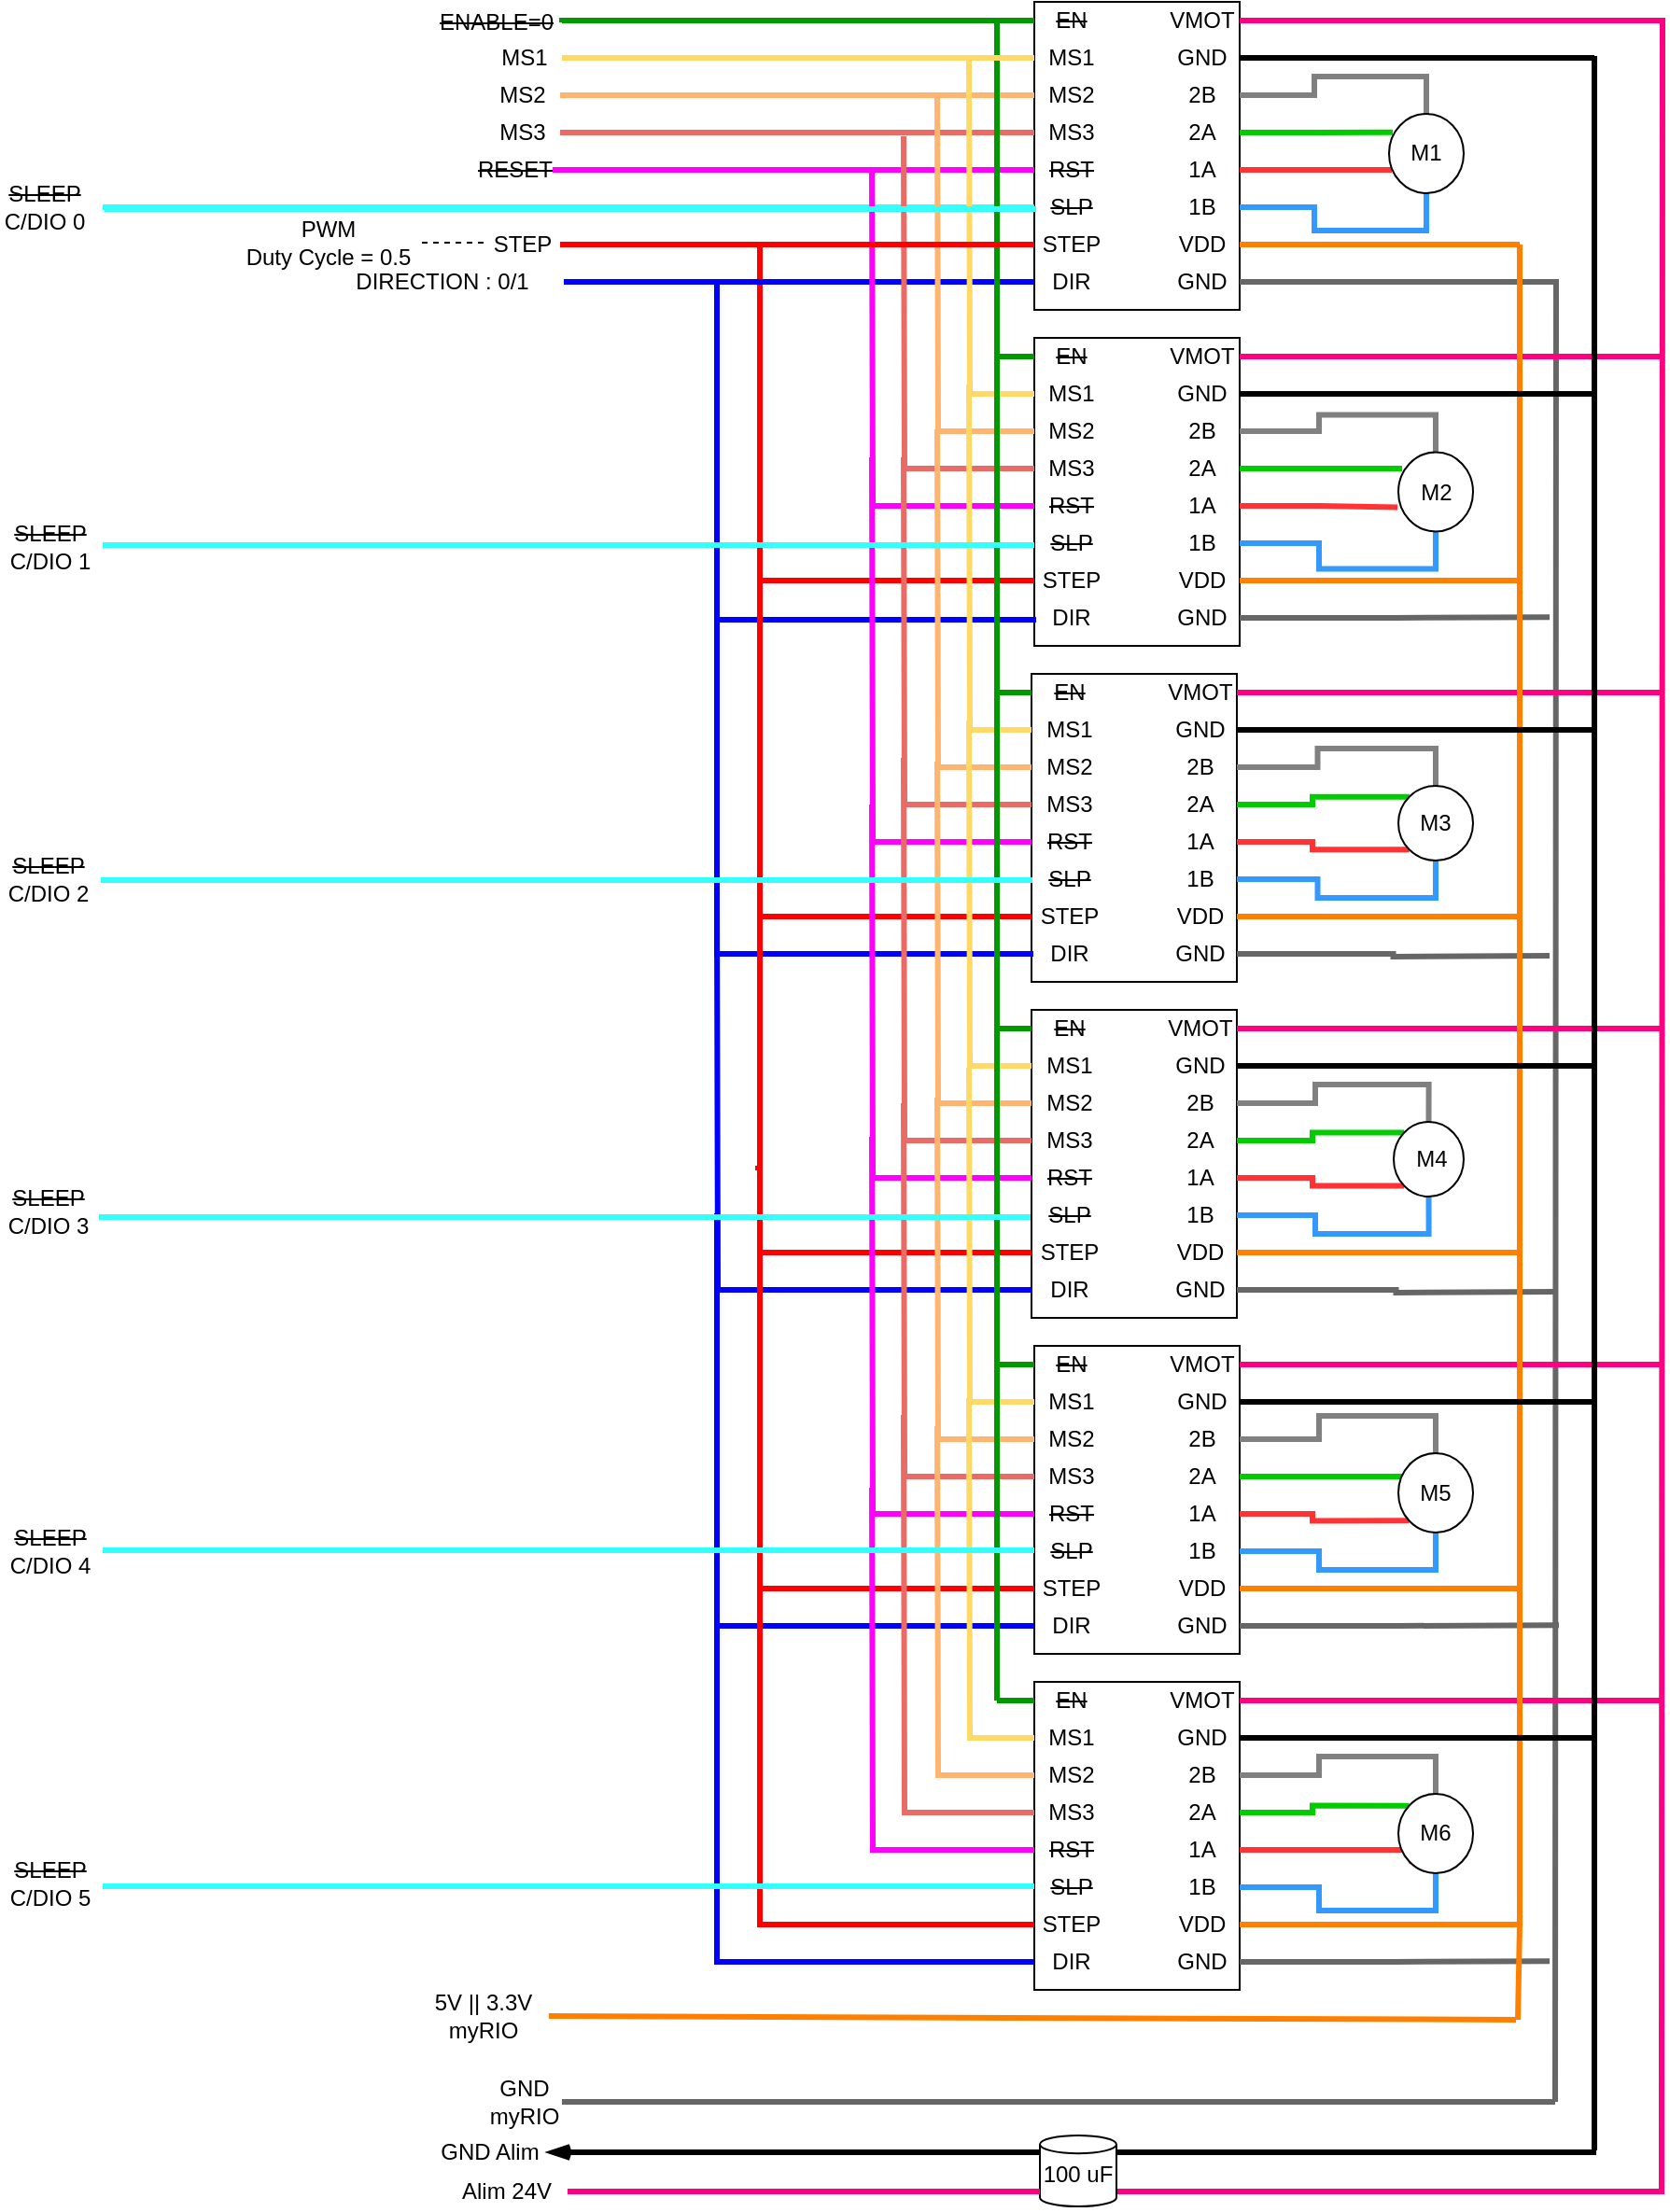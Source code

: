 <mxfile version="14.6.3" type="github">
  <diagram id="d5tnECNltdcISZ8ozTxb" name="Page-1">
    <mxGraphModel dx="2048" dy="682" grid="1" gridSize="1" guides="1" tooltips="1" connect="1" arrows="1" fold="1" page="1" pageScale="1" pageWidth="827" pageHeight="1169" math="0" shadow="0">
      <root>
        <mxCell id="0" />
        <mxCell id="1" parent="0" />
        <mxCell id="wC0UTd7UGhXA9cxKg25r-1" value="" style="rounded=0;whiteSpace=wrap;html=1;rotation=90;" parent="1" vertex="1">
          <mxGeometry x="169.5" y="74.5" width="165" height="110" as="geometry" />
        </mxCell>
        <mxCell id="wC0UTd7UGhXA9cxKg25r-2" value="&lt;strike&gt;EN&lt;/strike&gt;" style="text;html=1;strokeColor=none;fillColor=none;align=center;verticalAlign=middle;whiteSpace=wrap;rounded=0;" parent="1" vertex="1">
          <mxGeometry x="197" y="47" width="40" height="20" as="geometry" />
        </mxCell>
        <mxCell id="wC0UTd7UGhXA9cxKg25r-3" value="MS1" style="text;html=1;strokeColor=none;fillColor=none;align=center;verticalAlign=middle;whiteSpace=wrap;rounded=0;" parent="1" vertex="1">
          <mxGeometry x="197" y="67" width="40" height="20" as="geometry" />
        </mxCell>
        <mxCell id="wC0UTd7UGhXA9cxKg25r-244" style="edgeStyle=orthogonalEdgeStyle;rounded=0;orthogonalLoop=1;jettySize=auto;html=1;exitX=0;exitY=0.5;exitDx=0;exitDy=0;entryX=1;entryY=0.5;entryDx=0;entryDy=0;endArrow=none;endFill=0;strokeWidth=3;strokeColor=#FFB570;" parent="1" source="wC0UTd7UGhXA9cxKg25r-4" target="wC0UTd7UGhXA9cxKg25r-216" edge="1">
          <mxGeometry relative="1" as="geometry" />
        </mxCell>
        <mxCell id="wC0UTd7UGhXA9cxKg25r-4" value="MS2" style="text;html=1;strokeColor=none;fillColor=none;align=center;verticalAlign=middle;whiteSpace=wrap;rounded=0;" parent="1" vertex="1">
          <mxGeometry x="197" y="87" width="40" height="20" as="geometry" />
        </mxCell>
        <mxCell id="wC0UTd7UGhXA9cxKg25r-245" style="edgeStyle=orthogonalEdgeStyle;rounded=0;orthogonalLoop=1;jettySize=auto;html=1;exitX=0;exitY=0.5;exitDx=0;exitDy=0;entryX=1;entryY=0.5;entryDx=0;entryDy=0;endArrow=none;endFill=0;strokeWidth=3;strokeColor=#EA6B66;" parent="1" source="wC0UTd7UGhXA9cxKg25r-5" target="wC0UTd7UGhXA9cxKg25r-217" edge="1">
          <mxGeometry relative="1" as="geometry" />
        </mxCell>
        <mxCell id="wC0UTd7UGhXA9cxKg25r-5" value="MS3" style="text;html=1;strokeColor=none;fillColor=none;align=center;verticalAlign=middle;whiteSpace=wrap;rounded=0;" parent="1" vertex="1">
          <mxGeometry x="197" y="107" width="40" height="20" as="geometry" />
        </mxCell>
        <mxCell id="wC0UTd7UGhXA9cxKg25r-284" style="edgeStyle=orthogonalEdgeStyle;rounded=0;orthogonalLoop=1;jettySize=auto;html=1;exitX=0;exitY=0.5;exitDx=0;exitDy=0;entryX=1;entryY=0.5;entryDx=0;entryDy=0;endArrow=none;endFill=0;strokeWidth=3;strokeColor=#FF00FF;" parent="1" source="wC0UTd7UGhXA9cxKg25r-6" target="wC0UTd7UGhXA9cxKg25r-283" edge="1">
          <mxGeometry relative="1" as="geometry" />
        </mxCell>
        <mxCell id="wC0UTd7UGhXA9cxKg25r-6" value="&lt;strike&gt;RST&lt;/strike&gt;" style="text;html=1;strokeColor=none;fillColor=none;align=center;verticalAlign=middle;whiteSpace=wrap;rounded=0;" parent="1" vertex="1">
          <mxGeometry x="197" y="127" width="40" height="20" as="geometry" />
        </mxCell>
        <mxCell id="wC0UTd7UGhXA9cxKg25r-293" style="edgeStyle=orthogonalEdgeStyle;rounded=0;orthogonalLoop=1;jettySize=auto;html=1;exitX=0;exitY=0.5;exitDx=0;exitDy=0;endArrow=none;endFill=0;strokeColor=#33FFFF;strokeWidth=3;" parent="1" source="wC0UTd7UGhXA9cxKg25r-8" edge="1">
          <mxGeometry relative="1" as="geometry">
            <mxPoint x="-302" y="157" as="targetPoint" />
          </mxGeometry>
        </mxCell>
        <mxCell id="wC0UTd7UGhXA9cxKg25r-8" value="&lt;strike&gt;SLP&lt;/strike&gt;" style="text;html=1;strokeColor=none;fillColor=none;align=center;verticalAlign=middle;whiteSpace=wrap;rounded=0;" parent="1" vertex="1">
          <mxGeometry x="197" y="147" width="40" height="20" as="geometry" />
        </mxCell>
        <mxCell id="wC0UTd7UGhXA9cxKg25r-9" value="STEP" style="text;html=1;strokeColor=none;fillColor=none;align=center;verticalAlign=middle;whiteSpace=wrap;rounded=0;" parent="1" vertex="1">
          <mxGeometry x="197" y="167" width="40" height="20" as="geometry" />
        </mxCell>
        <mxCell id="wC0UTd7UGhXA9cxKg25r-273" style="edgeStyle=orthogonalEdgeStyle;rounded=0;orthogonalLoop=1;jettySize=auto;html=1;exitX=0;exitY=0.5;exitDx=0;exitDy=0;entryX=1;entryY=0.5;entryDx=0;entryDy=0;endArrow=none;endFill=0;strokeWidth=3;strokeColor=#0000FF;" parent="1" source="wC0UTd7UGhXA9cxKg25r-10" target="wC0UTd7UGhXA9cxKg25r-117" edge="1">
          <mxGeometry relative="1" as="geometry" />
        </mxCell>
        <mxCell id="wC0UTd7UGhXA9cxKg25r-10" value="DIR" style="text;html=1;strokeColor=none;fillColor=none;align=center;verticalAlign=middle;whiteSpace=wrap;rounded=0;" parent="1" vertex="1">
          <mxGeometry x="197" y="187" width="40" height="20" as="geometry" />
        </mxCell>
        <mxCell id="wC0UTd7UGhXA9cxKg25r-306" style="edgeStyle=orthogonalEdgeStyle;rounded=0;orthogonalLoop=1;jettySize=auto;html=1;exitX=1;exitY=0.5;exitDx=0;exitDy=0;endArrow=none;endFill=0;strokeWidth=3;strokeColor=#FF0080;" parent="1" source="wC0UTd7UGhXA9cxKg25r-11" edge="1">
          <mxGeometry relative="1" as="geometry">
            <mxPoint x="533" y="1199" as="targetPoint" />
          </mxGeometry>
        </mxCell>
        <mxCell id="wC0UTd7UGhXA9cxKg25r-11" value="VMOT" style="text;html=1;strokeColor=none;fillColor=none;align=center;verticalAlign=middle;whiteSpace=wrap;rounded=0;" parent="1" vertex="1">
          <mxGeometry x="267" y="47" width="40" height="20" as="geometry" />
        </mxCell>
        <mxCell id="wC0UTd7UGhXA9cxKg25r-12" value="GND" style="text;html=1;strokeColor=none;fillColor=none;align=center;verticalAlign=middle;whiteSpace=wrap;rounded=0;" parent="1" vertex="1">
          <mxGeometry x="267" y="67" width="40" height="20" as="geometry" />
        </mxCell>
        <mxCell id="wC0UTd7UGhXA9cxKg25r-129" style="edgeStyle=orthogonalEdgeStyle;rounded=0;orthogonalLoop=1;jettySize=auto;html=1;exitX=1;exitY=0.5;exitDx=0;exitDy=0;entryX=0.5;entryY=0;entryDx=0;entryDy=0;endArrow=none;endFill=0;strokeWidth=3;strokeColor=#808080;" parent="1" source="wC0UTd7UGhXA9cxKg25r-13" target="wC0UTd7UGhXA9cxKg25r-127" edge="1">
          <mxGeometry relative="1" as="geometry" />
        </mxCell>
        <mxCell id="wC0UTd7UGhXA9cxKg25r-13" value="2B" style="text;html=1;strokeColor=none;fillColor=none;align=center;verticalAlign=middle;whiteSpace=wrap;rounded=0;" parent="1" vertex="1">
          <mxGeometry x="267" y="87" width="40" height="20" as="geometry" />
        </mxCell>
        <mxCell id="wC0UTd7UGhXA9cxKg25r-130" style="edgeStyle=orthogonalEdgeStyle;rounded=0;orthogonalLoop=1;jettySize=auto;html=1;exitX=1;exitY=0.5;exitDx=0;exitDy=0;entryX=0.05;entryY=0.231;entryDx=0;entryDy=0;entryPerimeter=0;endArrow=none;endFill=0;strokeWidth=3;strokeColor=#00CC00;" parent="1" source="wC0UTd7UGhXA9cxKg25r-14" target="wC0UTd7UGhXA9cxKg25r-127" edge="1">
          <mxGeometry relative="1" as="geometry" />
        </mxCell>
        <mxCell id="wC0UTd7UGhXA9cxKg25r-14" value="2A" style="text;html=1;strokeColor=none;fillColor=none;align=center;verticalAlign=middle;whiteSpace=wrap;rounded=0;" parent="1" vertex="1">
          <mxGeometry x="267" y="107" width="40" height="20" as="geometry" />
        </mxCell>
        <mxCell id="wC0UTd7UGhXA9cxKg25r-131" style="edgeStyle=orthogonalEdgeStyle;rounded=0;orthogonalLoop=1;jettySize=auto;html=1;exitX=1;exitY=0.5;exitDx=0;exitDy=0;entryX=0.038;entryY=0.706;entryDx=0;entryDy=0;entryPerimeter=0;endArrow=none;endFill=0;strokeWidth=3;strokeColor=#FF3333;" parent="1" source="wC0UTd7UGhXA9cxKg25r-15" target="wC0UTd7UGhXA9cxKg25r-127" edge="1">
          <mxGeometry relative="1" as="geometry" />
        </mxCell>
        <mxCell id="wC0UTd7UGhXA9cxKg25r-15" value="1A" style="text;html=1;strokeColor=none;fillColor=none;align=center;verticalAlign=middle;whiteSpace=wrap;rounded=0;" parent="1" vertex="1">
          <mxGeometry x="267" y="127" width="40" height="20" as="geometry" />
        </mxCell>
        <mxCell id="wC0UTd7UGhXA9cxKg25r-132" style="edgeStyle=orthogonalEdgeStyle;rounded=0;orthogonalLoop=1;jettySize=auto;html=1;exitX=1;exitY=0.5;exitDx=0;exitDy=0;entryX=0.5;entryY=1;entryDx=0;entryDy=0;endArrow=none;endFill=0;strokeWidth=3;strokeColor=#3399FF;" parent="1" source="wC0UTd7UGhXA9cxKg25r-16" target="wC0UTd7UGhXA9cxKg25r-127" edge="1">
          <mxGeometry relative="1" as="geometry" />
        </mxCell>
        <mxCell id="wC0UTd7UGhXA9cxKg25r-16" value="1B" style="text;html=1;strokeColor=none;fillColor=none;align=center;verticalAlign=middle;whiteSpace=wrap;rounded=0;" parent="1" vertex="1">
          <mxGeometry x="267" y="147" width="40" height="20" as="geometry" />
        </mxCell>
        <mxCell id="wC0UTd7UGhXA9cxKg25r-17" value="VDD" style="text;html=1;strokeColor=none;fillColor=none;align=center;verticalAlign=middle;whiteSpace=wrap;rounded=0;" parent="1" vertex="1">
          <mxGeometry x="267" y="167" width="40" height="20" as="geometry" />
        </mxCell>
        <mxCell id="33gZM0jSTMgmFwtZP57Z-3" style="edgeStyle=orthogonalEdgeStyle;rounded=0;orthogonalLoop=1;jettySize=auto;html=1;exitX=1;exitY=0.5;exitDx=0;exitDy=0;strokeWidth=3;endArrow=none;endFill=0;strokeColor=#666666;" parent="1" source="wC0UTd7UGhXA9cxKg25r-18" edge="1">
          <mxGeometry relative="1" as="geometry">
            <mxPoint x="476" y="1172" as="targetPoint" />
          </mxGeometry>
        </mxCell>
        <mxCell id="wC0UTd7UGhXA9cxKg25r-18" value="GND" style="text;html=1;strokeColor=none;fillColor=none;align=center;verticalAlign=middle;whiteSpace=wrap;rounded=0;" parent="1" vertex="1">
          <mxGeometry x="267" y="187" width="40" height="20" as="geometry" />
        </mxCell>
        <mxCell id="wC0UTd7UGhXA9cxKg25r-19" value="" style="rounded=0;whiteSpace=wrap;html=1;rotation=90;" parent="1" vertex="1">
          <mxGeometry x="169.5" y="254.5" width="165" height="110" as="geometry" />
        </mxCell>
        <mxCell id="wC0UTd7UGhXA9cxKg25r-20" value="&lt;strike&gt;EN&lt;/strike&gt;" style="text;html=1;strokeColor=none;fillColor=none;align=center;verticalAlign=middle;whiteSpace=wrap;rounded=0;" parent="1" vertex="1">
          <mxGeometry x="197" y="227" width="40" height="20" as="geometry" />
        </mxCell>
        <mxCell id="wC0UTd7UGhXA9cxKg25r-247" style="edgeStyle=orthogonalEdgeStyle;rounded=0;orthogonalLoop=1;jettySize=auto;html=1;exitX=0;exitY=0.5;exitDx=0;exitDy=0;endArrow=none;endFill=0;strokeWidth=3;strokeColor=#FFD966;" parent="1" source="wC0UTd7UGhXA9cxKg25r-21" edge="1">
          <mxGeometry relative="1" as="geometry">
            <mxPoint x="162" y="77" as="targetPoint" />
          </mxGeometry>
        </mxCell>
        <mxCell id="wC0UTd7UGhXA9cxKg25r-21" value="MS1" style="text;html=1;strokeColor=none;fillColor=none;align=center;verticalAlign=middle;whiteSpace=wrap;rounded=0;" parent="1" vertex="1">
          <mxGeometry x="197" y="247" width="40" height="20" as="geometry" />
        </mxCell>
        <mxCell id="wC0UTd7UGhXA9cxKg25r-252" style="edgeStyle=orthogonalEdgeStyle;rounded=0;orthogonalLoop=1;jettySize=auto;html=1;exitX=0;exitY=0.5;exitDx=0;exitDy=0;endArrow=none;endFill=0;strokeWidth=3;strokeColor=#FFB570;" parent="1" source="wC0UTd7UGhXA9cxKg25r-22" edge="1">
          <mxGeometry relative="1" as="geometry">
            <mxPoint x="145" y="98" as="targetPoint" />
          </mxGeometry>
        </mxCell>
        <mxCell id="wC0UTd7UGhXA9cxKg25r-22" value="MS2" style="text;html=1;strokeColor=none;fillColor=none;align=center;verticalAlign=middle;whiteSpace=wrap;rounded=0;" parent="1" vertex="1">
          <mxGeometry x="197" y="267" width="40" height="20" as="geometry" />
        </mxCell>
        <mxCell id="wC0UTd7UGhXA9cxKg25r-257" style="edgeStyle=orthogonalEdgeStyle;rounded=0;orthogonalLoop=1;jettySize=auto;html=1;exitX=0;exitY=0.5;exitDx=0;exitDy=0;endArrow=none;endFill=0;strokeWidth=3;strokeColor=#EA6B66;" parent="1" source="wC0UTd7UGhXA9cxKg25r-23" edge="1">
          <mxGeometry relative="1" as="geometry">
            <mxPoint x="127" y="119" as="targetPoint" />
          </mxGeometry>
        </mxCell>
        <mxCell id="wC0UTd7UGhXA9cxKg25r-23" value="MS3" style="text;html=1;strokeColor=none;fillColor=none;align=center;verticalAlign=middle;whiteSpace=wrap;rounded=0;" parent="1" vertex="1">
          <mxGeometry x="197" y="287" width="40" height="20" as="geometry" />
        </mxCell>
        <mxCell id="wC0UTd7UGhXA9cxKg25r-285" style="edgeStyle=orthogonalEdgeStyle;rounded=0;orthogonalLoop=1;jettySize=auto;html=1;exitX=0;exitY=0.5;exitDx=0;exitDy=0;endArrow=none;endFill=0;strokeColor=#FF00FF;strokeWidth=3;" parent="1" source="wC0UTd7UGhXA9cxKg25r-24" edge="1">
          <mxGeometry relative="1" as="geometry">
            <mxPoint x="110" y="138" as="targetPoint" />
          </mxGeometry>
        </mxCell>
        <mxCell id="wC0UTd7UGhXA9cxKg25r-24" value="&lt;strike&gt;RST&lt;/strike&gt;" style="text;html=1;strokeColor=none;fillColor=none;align=center;verticalAlign=middle;whiteSpace=wrap;rounded=0;" parent="1" vertex="1">
          <mxGeometry x="197" y="307" width="40" height="20" as="geometry" />
        </mxCell>
        <mxCell id="wC0UTd7UGhXA9cxKg25r-25" value="&lt;strike&gt;SLP&lt;/strike&gt;" style="text;html=1;strokeColor=none;fillColor=none;align=center;verticalAlign=middle;whiteSpace=wrap;rounded=0;" parent="1" vertex="1">
          <mxGeometry x="197" y="327" width="40" height="20" as="geometry" />
        </mxCell>
        <mxCell id="wC0UTd7UGhXA9cxKg25r-268" style="edgeStyle=orthogonalEdgeStyle;rounded=0;orthogonalLoop=1;jettySize=auto;html=1;exitX=0;exitY=0.5;exitDx=0;exitDy=0;endArrow=none;endFill=0;strokeColor=#FF0000;strokeWidth=3;" parent="1" source="wC0UTd7UGhXA9cxKg25r-26" edge="1">
          <mxGeometry relative="1" as="geometry">
            <mxPoint x="109" y="177" as="targetPoint" />
            <Array as="points">
              <mxPoint x="50" y="357" />
              <mxPoint x="50" y="177" />
            </Array>
          </mxGeometry>
        </mxCell>
        <mxCell id="wC0UTd7UGhXA9cxKg25r-26" value="STEP" style="text;html=1;strokeColor=none;fillColor=none;align=center;verticalAlign=middle;whiteSpace=wrap;rounded=0;" parent="1" vertex="1">
          <mxGeometry x="197" y="347" width="40" height="20" as="geometry" />
        </mxCell>
        <mxCell id="wC0UTd7UGhXA9cxKg25r-274" style="edgeStyle=orthogonalEdgeStyle;rounded=0;orthogonalLoop=1;jettySize=auto;html=1;exitX=0;exitY=0.5;exitDx=0;exitDy=0;endArrow=none;endFill=0;strokeColor=#0000FF;strokeWidth=3;" parent="1" edge="1">
          <mxGeometry relative="1" as="geometry">
            <mxPoint x="85" y="197" as="targetPoint" />
            <mxPoint x="198" y="378" as="sourcePoint" />
            <Array as="points">
              <mxPoint x="27" y="378" />
              <mxPoint x="27" y="197" />
            </Array>
          </mxGeometry>
        </mxCell>
        <mxCell id="wC0UTd7UGhXA9cxKg25r-27" value="DIR" style="text;html=1;strokeColor=none;fillColor=none;align=center;verticalAlign=middle;whiteSpace=wrap;rounded=0;" parent="1" vertex="1">
          <mxGeometry x="197" y="367" width="40" height="20" as="geometry" />
        </mxCell>
        <mxCell id="wC0UTd7UGhXA9cxKg25r-315" style="edgeStyle=orthogonalEdgeStyle;rounded=0;orthogonalLoop=1;jettySize=auto;html=1;exitX=1;exitY=0.5;exitDx=0;exitDy=0;endArrow=none;endFill=0;strokeColor=#FF0080;strokeWidth=3;" parent="1" source="wC0UTd7UGhXA9cxKg25r-28" edge="1">
          <mxGeometry relative="1" as="geometry">
            <mxPoint x="534" y="237" as="targetPoint" />
          </mxGeometry>
        </mxCell>
        <mxCell id="wC0UTd7UGhXA9cxKg25r-28" value="VMOT" style="text;html=1;strokeColor=none;fillColor=none;align=center;verticalAlign=middle;whiteSpace=wrap;rounded=0;" parent="1" vertex="1">
          <mxGeometry x="267" y="227" width="40" height="20" as="geometry" />
        </mxCell>
        <mxCell id="wC0UTd7UGhXA9cxKg25r-29" value="GND" style="text;html=1;strokeColor=none;fillColor=none;align=center;verticalAlign=middle;whiteSpace=wrap;rounded=0;" parent="1" vertex="1">
          <mxGeometry x="267" y="247" width="40" height="20" as="geometry" />
        </mxCell>
        <mxCell id="wC0UTd7UGhXA9cxKg25r-135" style="edgeStyle=orthogonalEdgeStyle;rounded=0;orthogonalLoop=1;jettySize=auto;html=1;exitX=1;exitY=0.5;exitDx=0;exitDy=0;entryX=0.5;entryY=0;entryDx=0;entryDy=0;endArrow=none;endFill=0;strokeWidth=3;strokeColor=#808080;" parent="1" source="wC0UTd7UGhXA9cxKg25r-30" target="wC0UTd7UGhXA9cxKg25r-133" edge="1">
          <mxGeometry relative="1" as="geometry" />
        </mxCell>
        <mxCell id="wC0UTd7UGhXA9cxKg25r-30" value="2B" style="text;html=1;strokeColor=none;fillColor=none;align=center;verticalAlign=middle;whiteSpace=wrap;rounded=0;" parent="1" vertex="1">
          <mxGeometry x="267" y="267" width="40" height="20" as="geometry" />
        </mxCell>
        <mxCell id="wC0UTd7UGhXA9cxKg25r-136" style="edgeStyle=orthogonalEdgeStyle;rounded=0;orthogonalLoop=1;jettySize=auto;html=1;exitX=1;exitY=0.5;exitDx=0;exitDy=0;entryX=0.05;entryY=0.206;entryDx=0;entryDy=0;endArrow=none;endFill=0;entryPerimeter=0;strokeWidth=3;strokeColor=#00CC00;" parent="1" source="wC0UTd7UGhXA9cxKg25r-31" target="wC0UTd7UGhXA9cxKg25r-133" edge="1">
          <mxGeometry relative="1" as="geometry" />
        </mxCell>
        <mxCell id="wC0UTd7UGhXA9cxKg25r-31" value="2A" style="text;html=1;strokeColor=none;fillColor=none;align=center;verticalAlign=middle;whiteSpace=wrap;rounded=0;" parent="1" vertex="1">
          <mxGeometry x="267" y="287" width="40" height="20" as="geometry" />
        </mxCell>
        <mxCell id="wC0UTd7UGhXA9cxKg25r-137" style="edgeStyle=orthogonalEdgeStyle;rounded=0;orthogonalLoop=1;jettySize=auto;html=1;exitX=1;exitY=0.5;exitDx=0;exitDy=0;entryX=-0.012;entryY=0.694;entryDx=0;entryDy=0;entryPerimeter=0;endArrow=none;endFill=0;strokeWidth=3;strokeColor=#FF3333;" parent="1" source="wC0UTd7UGhXA9cxKg25r-32" target="wC0UTd7UGhXA9cxKg25r-133" edge="1">
          <mxGeometry relative="1" as="geometry" />
        </mxCell>
        <mxCell id="wC0UTd7UGhXA9cxKg25r-32" value="1A" style="text;html=1;strokeColor=none;fillColor=none;align=center;verticalAlign=middle;whiteSpace=wrap;rounded=0;" parent="1" vertex="1">
          <mxGeometry x="267" y="307" width="40" height="20" as="geometry" />
        </mxCell>
        <mxCell id="wC0UTd7UGhXA9cxKg25r-138" style="edgeStyle=orthogonalEdgeStyle;rounded=0;orthogonalLoop=1;jettySize=auto;html=1;exitX=1;exitY=0.5;exitDx=0;exitDy=0;entryX=0.5;entryY=1;entryDx=0;entryDy=0;endArrow=none;endFill=0;strokeWidth=3;strokeColor=#3399FF;" parent="1" source="wC0UTd7UGhXA9cxKg25r-33" target="wC0UTd7UGhXA9cxKg25r-133" edge="1">
          <mxGeometry relative="1" as="geometry" />
        </mxCell>
        <mxCell id="wC0UTd7UGhXA9cxKg25r-33" value="1B" style="text;html=1;strokeColor=none;fillColor=none;align=center;verticalAlign=middle;whiteSpace=wrap;rounded=0;" parent="1" vertex="1">
          <mxGeometry x="267" y="327" width="40" height="20" as="geometry" />
        </mxCell>
        <mxCell id="wC0UTd7UGhXA9cxKg25r-178" style="edgeStyle=orthogonalEdgeStyle;rounded=0;orthogonalLoop=1;jettySize=auto;html=1;exitX=1;exitY=0.5;exitDx=0;exitDy=0;endArrow=none;endFill=0;strokeWidth=3;strokeColor=#FF8000;" parent="1" source="wC0UTd7UGhXA9cxKg25r-34" edge="1">
          <mxGeometry relative="1" as="geometry">
            <mxPoint x="457" y="357" as="targetPoint" />
          </mxGeometry>
        </mxCell>
        <mxCell id="wC0UTd7UGhXA9cxKg25r-34" value="VDD" style="text;html=1;strokeColor=none;fillColor=none;align=center;verticalAlign=middle;whiteSpace=wrap;rounded=0;" parent="1" vertex="1">
          <mxGeometry x="267" y="347" width="40" height="20" as="geometry" />
        </mxCell>
        <mxCell id="33gZM0jSTMgmFwtZP57Z-4" style="edgeStyle=orthogonalEdgeStyle;rounded=0;orthogonalLoop=1;jettySize=auto;html=1;exitX=1;exitY=0.5;exitDx=0;exitDy=0;endArrow=none;endFill=0;strokeColor=#666666;strokeWidth=3;" parent="1" source="wC0UTd7UGhXA9cxKg25r-35" edge="1">
          <mxGeometry relative="1" as="geometry">
            <mxPoint x="473.0" y="376.588" as="targetPoint" />
          </mxGeometry>
        </mxCell>
        <mxCell id="wC0UTd7UGhXA9cxKg25r-35" value="GND" style="text;html=1;strokeColor=none;fillColor=none;align=center;verticalAlign=middle;whiteSpace=wrap;rounded=0;" parent="1" vertex="1">
          <mxGeometry x="267" y="367" width="40" height="20" as="geometry" />
        </mxCell>
        <mxCell id="wC0UTd7UGhXA9cxKg25r-36" value="" style="rounded=0;whiteSpace=wrap;html=1;rotation=90;" parent="1" vertex="1">
          <mxGeometry x="168" y="434.5" width="165" height="110" as="geometry" />
        </mxCell>
        <mxCell id="wC0UTd7UGhXA9cxKg25r-37" value="&lt;strike&gt;EN&lt;/strike&gt;" style="text;html=1;strokeColor=none;fillColor=none;align=center;verticalAlign=middle;whiteSpace=wrap;rounded=0;" parent="1" vertex="1">
          <mxGeometry x="195.5" y="407" width="40" height="20" as="geometry" />
        </mxCell>
        <mxCell id="wC0UTd7UGhXA9cxKg25r-248" style="edgeStyle=orthogonalEdgeStyle;rounded=0;orthogonalLoop=1;jettySize=auto;html=1;exitX=0;exitY=0.5;exitDx=0;exitDy=0;endArrow=none;endFill=0;strokeColor=#FFD966;strokeWidth=3;" parent="1" source="wC0UTd7UGhXA9cxKg25r-38" edge="1">
          <mxGeometry relative="1" as="geometry">
            <mxPoint x="162" y="252" as="targetPoint" />
            <mxPoint x="196.5" y="437" as="sourcePoint" />
          </mxGeometry>
        </mxCell>
        <mxCell id="wC0UTd7UGhXA9cxKg25r-38" value="MS1" style="text;html=1;strokeColor=none;fillColor=none;align=center;verticalAlign=middle;whiteSpace=wrap;rounded=0;" parent="1" vertex="1">
          <mxGeometry x="195.5" y="427" width="40" height="20" as="geometry" />
        </mxCell>
        <mxCell id="wC0UTd7UGhXA9cxKg25r-253" style="edgeStyle=orthogonalEdgeStyle;rounded=0;orthogonalLoop=1;jettySize=auto;html=1;exitX=0;exitY=0.5;exitDx=0;exitDy=0;endArrow=none;endFill=0;strokeColor=#FFB570;strokeWidth=3;" parent="1" source="wC0UTd7UGhXA9cxKg25r-39" edge="1">
          <mxGeometry relative="1" as="geometry">
            <mxPoint x="145" y="276" as="targetPoint" />
            <mxPoint x="194.5" y="457" as="sourcePoint" />
          </mxGeometry>
        </mxCell>
        <mxCell id="wC0UTd7UGhXA9cxKg25r-39" value="MS2" style="text;html=1;strokeColor=none;fillColor=none;align=center;verticalAlign=middle;whiteSpace=wrap;rounded=0;" parent="1" vertex="1">
          <mxGeometry x="195.5" y="447" width="40" height="20" as="geometry" />
        </mxCell>
        <mxCell id="wC0UTd7UGhXA9cxKg25r-258" style="edgeStyle=orthogonalEdgeStyle;rounded=0;orthogonalLoop=1;jettySize=auto;html=1;exitX=0;exitY=0.5;exitDx=0;exitDy=0;endArrow=none;endFill=0;strokeColor=#EA6B66;strokeWidth=3;" parent="1" source="wC0UTd7UGhXA9cxKg25r-40" edge="1">
          <mxGeometry relative="1" as="geometry">
            <mxPoint x="127" y="291" as="targetPoint" />
          </mxGeometry>
        </mxCell>
        <mxCell id="wC0UTd7UGhXA9cxKg25r-40" value="MS3" style="text;html=1;strokeColor=none;fillColor=none;align=center;verticalAlign=middle;whiteSpace=wrap;rounded=0;" parent="1" vertex="1">
          <mxGeometry x="195.5" y="467" width="40" height="20" as="geometry" />
        </mxCell>
        <mxCell id="wC0UTd7UGhXA9cxKg25r-286" style="edgeStyle=orthogonalEdgeStyle;rounded=0;orthogonalLoop=1;jettySize=auto;html=1;exitX=0;exitY=0.5;exitDx=0;exitDy=0;endArrow=none;endFill=0;strokeColor=#FF00FF;strokeWidth=3;" parent="1" source="wC0UTd7UGhXA9cxKg25r-41" edge="1">
          <mxGeometry relative="1" as="geometry">
            <mxPoint x="110" y="291" as="targetPoint" />
          </mxGeometry>
        </mxCell>
        <mxCell id="wC0UTd7UGhXA9cxKg25r-41" value="&lt;strike&gt;RST&lt;/strike&gt;" style="text;html=1;strokeColor=none;fillColor=none;align=center;verticalAlign=middle;whiteSpace=wrap;rounded=0;" parent="1" vertex="1">
          <mxGeometry x="195.5" y="487" width="40" height="20" as="geometry" />
        </mxCell>
        <mxCell id="wC0UTd7UGhXA9cxKg25r-42" value="&lt;strike&gt;SLP&lt;/strike&gt;" style="text;html=1;strokeColor=none;fillColor=none;align=center;verticalAlign=middle;whiteSpace=wrap;rounded=0;" parent="1" vertex="1">
          <mxGeometry x="195.5" y="507" width="40" height="20" as="geometry" />
        </mxCell>
        <mxCell id="wC0UTd7UGhXA9cxKg25r-269" style="edgeStyle=orthogonalEdgeStyle;rounded=0;orthogonalLoop=1;jettySize=auto;html=1;exitX=0;exitY=0.5;exitDx=0;exitDy=0;endArrow=none;endFill=0;strokeColor=#FF0000;strokeWidth=3;" parent="1" source="wC0UTd7UGhXA9cxKg25r-43" edge="1">
          <mxGeometry relative="1" as="geometry">
            <mxPoint x="50" y="325" as="targetPoint" />
            <mxPoint x="194.5" y="537" as="sourcePoint" />
            <Array as="points">
              <mxPoint x="50" y="537" />
              <mxPoint x="50" y="326" />
            </Array>
          </mxGeometry>
        </mxCell>
        <mxCell id="wC0UTd7UGhXA9cxKg25r-43" value="STEP" style="text;html=1;strokeColor=none;fillColor=none;align=center;verticalAlign=middle;whiteSpace=wrap;rounded=0;" parent="1" vertex="1">
          <mxGeometry x="195.5" y="527" width="40" height="20" as="geometry" />
        </mxCell>
        <mxCell id="wC0UTd7UGhXA9cxKg25r-275" style="edgeStyle=orthogonalEdgeStyle;rounded=0;orthogonalLoop=1;jettySize=auto;html=1;exitX=0;exitY=0.5;exitDx=0;exitDy=0;endArrow=none;endFill=0;strokeColor=#0000FF;strokeWidth=3;" parent="1" edge="1">
          <mxGeometry relative="1" as="geometry">
            <mxPoint x="27" y="355" as="targetPoint" />
            <mxPoint x="196.5" y="557" as="sourcePoint" />
            <Array as="points">
              <mxPoint x="27" y="557" />
              <mxPoint x="27" y="351" />
            </Array>
          </mxGeometry>
        </mxCell>
        <mxCell id="wC0UTd7UGhXA9cxKg25r-44" value="DIR" style="text;html=1;strokeColor=none;fillColor=none;align=center;verticalAlign=middle;whiteSpace=wrap;rounded=0;" parent="1" vertex="1">
          <mxGeometry x="195.5" y="547" width="40" height="20" as="geometry" />
        </mxCell>
        <mxCell id="wC0UTd7UGhXA9cxKg25r-316" style="edgeStyle=orthogonalEdgeStyle;rounded=0;orthogonalLoop=1;jettySize=auto;html=1;exitX=1;exitY=0.5;exitDx=0;exitDy=0;endArrow=none;endFill=0;strokeColor=#FF0080;strokeWidth=3;" parent="1" source="wC0UTd7UGhXA9cxKg25r-45" edge="1">
          <mxGeometry relative="1" as="geometry">
            <mxPoint x="534" y="417" as="targetPoint" />
          </mxGeometry>
        </mxCell>
        <mxCell id="wC0UTd7UGhXA9cxKg25r-45" value="VMOT" style="text;html=1;strokeColor=none;fillColor=none;align=center;verticalAlign=middle;whiteSpace=wrap;rounded=0;" parent="1" vertex="1">
          <mxGeometry x="265.5" y="407" width="40" height="20" as="geometry" />
        </mxCell>
        <mxCell id="wC0UTd7UGhXA9cxKg25r-46" value="GND" style="text;html=1;strokeColor=none;fillColor=none;align=center;verticalAlign=middle;whiteSpace=wrap;rounded=0;" parent="1" vertex="1">
          <mxGeometry x="265.5" y="427" width="40" height="20" as="geometry" />
        </mxCell>
        <mxCell id="wC0UTd7UGhXA9cxKg25r-141" style="edgeStyle=orthogonalEdgeStyle;rounded=0;orthogonalLoop=1;jettySize=auto;html=1;exitX=1;exitY=0.5;exitDx=0;exitDy=0;entryX=0.5;entryY=0;entryDx=0;entryDy=0;endArrow=none;endFill=0;strokeWidth=3;strokeColor=#808080;" parent="1" source="wC0UTd7UGhXA9cxKg25r-47" target="wC0UTd7UGhXA9cxKg25r-139" edge="1">
          <mxGeometry relative="1" as="geometry" />
        </mxCell>
        <mxCell id="wC0UTd7UGhXA9cxKg25r-47" value="2B" style="text;html=1;strokeColor=none;fillColor=none;align=center;verticalAlign=middle;whiteSpace=wrap;rounded=0;" parent="1" vertex="1">
          <mxGeometry x="265.5" y="447" width="40" height="20" as="geometry" />
        </mxCell>
        <mxCell id="wC0UTd7UGhXA9cxKg25r-144" style="edgeStyle=orthogonalEdgeStyle;rounded=0;orthogonalLoop=1;jettySize=auto;html=1;exitX=1;exitY=0.5;exitDx=0;exitDy=0;entryX=0;entryY=0;entryDx=0;entryDy=0;endArrow=none;endFill=0;strokeWidth=3;strokeColor=#00CC00;" parent="1" source="wC0UTd7UGhXA9cxKg25r-48" target="wC0UTd7UGhXA9cxKg25r-139" edge="1">
          <mxGeometry relative="1" as="geometry">
            <Array as="points">
              <mxPoint x="346" y="477" />
              <mxPoint x="346" y="473" />
            </Array>
          </mxGeometry>
        </mxCell>
        <mxCell id="wC0UTd7UGhXA9cxKg25r-48" value="2A" style="text;html=1;strokeColor=none;fillColor=none;align=center;verticalAlign=middle;whiteSpace=wrap;rounded=0;" parent="1" vertex="1">
          <mxGeometry x="265.5" y="467" width="40" height="20" as="geometry" />
        </mxCell>
        <mxCell id="wC0UTd7UGhXA9cxKg25r-143" style="edgeStyle=orthogonalEdgeStyle;rounded=0;orthogonalLoop=1;jettySize=auto;html=1;exitX=1;exitY=0.5;exitDx=0;exitDy=0;entryX=0;entryY=1;entryDx=0;entryDy=0;endArrow=none;endFill=0;strokeWidth=3;strokeColor=#FF3333;" parent="1" source="wC0UTd7UGhXA9cxKg25r-49" target="wC0UTd7UGhXA9cxKg25r-139" edge="1">
          <mxGeometry relative="1" as="geometry">
            <Array as="points">
              <mxPoint x="346" y="497" />
              <mxPoint x="346" y="501" />
            </Array>
          </mxGeometry>
        </mxCell>
        <mxCell id="wC0UTd7UGhXA9cxKg25r-49" value="1A" style="text;html=1;strokeColor=none;fillColor=none;align=center;verticalAlign=middle;whiteSpace=wrap;rounded=0;" parent="1" vertex="1">
          <mxGeometry x="265.5" y="487" width="40" height="20" as="geometry" />
        </mxCell>
        <mxCell id="wC0UTd7UGhXA9cxKg25r-142" style="edgeStyle=orthogonalEdgeStyle;rounded=0;orthogonalLoop=1;jettySize=auto;html=1;exitX=1;exitY=0.5;exitDx=0;exitDy=0;entryX=0.5;entryY=1;entryDx=0;entryDy=0;endArrow=none;endFill=0;strokeWidth=3;strokeColor=#3399FF;" parent="1" source="wC0UTd7UGhXA9cxKg25r-50" target="wC0UTd7UGhXA9cxKg25r-139" edge="1">
          <mxGeometry relative="1" as="geometry" />
        </mxCell>
        <mxCell id="wC0UTd7UGhXA9cxKg25r-50" value="1B" style="text;html=1;strokeColor=none;fillColor=none;align=center;verticalAlign=middle;whiteSpace=wrap;rounded=0;" parent="1" vertex="1">
          <mxGeometry x="265.5" y="507" width="40" height="20" as="geometry" />
        </mxCell>
        <mxCell id="wC0UTd7UGhXA9cxKg25r-179" style="edgeStyle=orthogonalEdgeStyle;rounded=0;orthogonalLoop=1;jettySize=auto;html=1;exitX=1;exitY=0.5;exitDx=0;exitDy=0;endArrow=none;endFill=0;strokeWidth=3;strokeColor=#FF8000;" parent="1" source="wC0UTd7UGhXA9cxKg25r-51" edge="1">
          <mxGeometry relative="1" as="geometry">
            <mxPoint x="457" y="537" as="targetPoint" />
          </mxGeometry>
        </mxCell>
        <mxCell id="wC0UTd7UGhXA9cxKg25r-51" value="VDD" style="text;html=1;strokeColor=none;fillColor=none;align=center;verticalAlign=middle;whiteSpace=wrap;rounded=0;" parent="1" vertex="1">
          <mxGeometry x="265.5" y="527" width="40" height="20" as="geometry" />
        </mxCell>
        <mxCell id="33gZM0jSTMgmFwtZP57Z-5" style="edgeStyle=orthogonalEdgeStyle;rounded=0;orthogonalLoop=1;jettySize=auto;html=1;exitX=1;exitY=0.5;exitDx=0;exitDy=0;endArrow=none;endFill=0;strokeColor=#666666;strokeWidth=3;" parent="1" source="wC0UTd7UGhXA9cxKg25r-52" edge="1">
          <mxGeometry relative="1" as="geometry">
            <mxPoint x="473.0" y="558" as="targetPoint" />
          </mxGeometry>
        </mxCell>
        <mxCell id="wC0UTd7UGhXA9cxKg25r-52" value="GND" style="text;html=1;strokeColor=none;fillColor=none;align=center;verticalAlign=middle;whiteSpace=wrap;rounded=0;" parent="1" vertex="1">
          <mxGeometry x="265.5" y="547" width="40" height="20" as="geometry" />
        </mxCell>
        <mxCell id="wC0UTd7UGhXA9cxKg25r-53" value="" style="rounded=0;whiteSpace=wrap;html=1;rotation=90;" parent="1" vertex="1">
          <mxGeometry x="168" y="614.5" width="165" height="110" as="geometry" />
        </mxCell>
        <mxCell id="wC0UTd7UGhXA9cxKg25r-54" value="&lt;strike&gt;EN&lt;/strike&gt;" style="text;html=1;strokeColor=none;fillColor=none;align=center;verticalAlign=middle;whiteSpace=wrap;rounded=0;" parent="1" vertex="1">
          <mxGeometry x="195.5" y="587" width="40" height="20" as="geometry" />
        </mxCell>
        <mxCell id="wC0UTd7UGhXA9cxKg25r-249" style="edgeStyle=orthogonalEdgeStyle;rounded=0;orthogonalLoop=1;jettySize=auto;html=1;exitX=0;exitY=0.5;exitDx=0;exitDy=0;endArrow=none;endFill=0;strokeColor=#FFD966;strokeWidth=3;" parent="1" source="wC0UTd7UGhXA9cxKg25r-55" edge="1">
          <mxGeometry relative="1" as="geometry">
            <mxPoint x="162" y="432" as="targetPoint" />
            <mxPoint x="194.5" y="617" as="sourcePoint" />
          </mxGeometry>
        </mxCell>
        <mxCell id="wC0UTd7UGhXA9cxKg25r-55" value="MS1" style="text;html=1;strokeColor=none;fillColor=none;align=center;verticalAlign=middle;whiteSpace=wrap;rounded=0;" parent="1" vertex="1">
          <mxGeometry x="195.5" y="607" width="40" height="20" as="geometry" />
        </mxCell>
        <mxCell id="wC0UTd7UGhXA9cxKg25r-254" style="edgeStyle=orthogonalEdgeStyle;rounded=0;orthogonalLoop=1;jettySize=auto;html=1;exitX=0;exitY=0.5;exitDx=0;exitDy=0;endArrow=none;endFill=0;strokeColor=#FFB570;strokeWidth=3;" parent="1" source="wC0UTd7UGhXA9cxKg25r-56" edge="1">
          <mxGeometry relative="1" as="geometry">
            <mxPoint x="145" y="454" as="targetPoint" />
          </mxGeometry>
        </mxCell>
        <mxCell id="wC0UTd7UGhXA9cxKg25r-56" value="MS2" style="text;html=1;strokeColor=none;fillColor=none;align=center;verticalAlign=middle;whiteSpace=wrap;rounded=0;" parent="1" vertex="1">
          <mxGeometry x="195.5" y="627" width="40" height="20" as="geometry" />
        </mxCell>
        <mxCell id="wC0UTd7UGhXA9cxKg25r-259" style="edgeStyle=orthogonalEdgeStyle;rounded=0;orthogonalLoop=1;jettySize=auto;html=1;exitX=0;exitY=0.5;exitDx=0;exitDy=0;endArrow=none;endFill=0;strokeColor=#EA6B66;strokeWidth=3;" parent="1" source="wC0UTd7UGhXA9cxKg25r-57" edge="1">
          <mxGeometry relative="1" as="geometry">
            <mxPoint x="127" y="452" as="targetPoint" />
            <mxPoint x="196.5" y="657" as="sourcePoint" />
          </mxGeometry>
        </mxCell>
        <mxCell id="wC0UTd7UGhXA9cxKg25r-57" value="MS3" style="text;html=1;strokeColor=none;fillColor=none;align=center;verticalAlign=middle;whiteSpace=wrap;rounded=0;" parent="1" vertex="1">
          <mxGeometry x="195.5" y="647" width="40" height="20" as="geometry" />
        </mxCell>
        <mxCell id="wC0UTd7UGhXA9cxKg25r-287" style="edgeStyle=orthogonalEdgeStyle;rounded=0;orthogonalLoop=1;jettySize=auto;html=1;exitX=0;exitY=0.5;exitDx=0;exitDy=0;endArrow=none;endFill=0;strokeColor=#FF00FF;strokeWidth=3;" parent="1" source="wC0UTd7UGhXA9cxKg25r-58" edge="1">
          <mxGeometry relative="1" as="geometry">
            <mxPoint x="110" y="477" as="targetPoint" />
          </mxGeometry>
        </mxCell>
        <mxCell id="wC0UTd7UGhXA9cxKg25r-58" value="&lt;strike&gt;RST&lt;/strike&gt;" style="text;html=1;strokeColor=none;fillColor=none;align=center;verticalAlign=middle;whiteSpace=wrap;rounded=0;" parent="1" vertex="1">
          <mxGeometry x="195.5" y="667" width="40" height="20" as="geometry" />
        </mxCell>
        <mxCell id="wC0UTd7UGhXA9cxKg25r-59" value="&lt;strike&gt;SLP&lt;/strike&gt;" style="text;html=1;strokeColor=none;fillColor=none;align=center;verticalAlign=middle;whiteSpace=wrap;rounded=0;" parent="1" vertex="1">
          <mxGeometry x="195.5" y="687" width="40" height="20" as="geometry" />
        </mxCell>
        <mxCell id="wC0UTd7UGhXA9cxKg25r-270" style="edgeStyle=orthogonalEdgeStyle;rounded=0;orthogonalLoop=1;jettySize=auto;html=1;exitX=0;exitY=0.5;exitDx=0;exitDy=0;endArrow=none;endFill=0;strokeColor=#FF0000;strokeWidth=3;" parent="1" source="wC0UTd7UGhXA9cxKg25r-60" edge="1">
          <mxGeometry relative="1" as="geometry">
            <mxPoint x="50" y="490" as="targetPoint" />
            <Array as="points">
              <mxPoint x="50" y="717" />
              <mxPoint x="50" y="489" />
            </Array>
          </mxGeometry>
        </mxCell>
        <mxCell id="wC0UTd7UGhXA9cxKg25r-60" value="STEP" style="text;html=1;strokeColor=none;fillColor=none;align=center;verticalAlign=middle;whiteSpace=wrap;rounded=0;" parent="1" vertex="1">
          <mxGeometry x="195.5" y="707" width="40" height="20" as="geometry" />
        </mxCell>
        <mxCell id="wC0UTd7UGhXA9cxKg25r-290" style="edgeStyle=orthogonalEdgeStyle;rounded=0;orthogonalLoop=1;jettySize=auto;html=1;exitX=0;exitY=0.5;exitDx=0;exitDy=0;endArrow=none;endFill=0;strokeWidth=3;strokeColor=#0000FF;" parent="1" source="wC0UTd7UGhXA9cxKg25r-61" edge="1">
          <mxGeometry relative="1" as="geometry">
            <mxPoint x="27" y="537" as="targetPoint" />
          </mxGeometry>
        </mxCell>
        <mxCell id="wC0UTd7UGhXA9cxKg25r-61" value="DIR" style="text;html=1;strokeColor=none;fillColor=none;align=center;verticalAlign=middle;whiteSpace=wrap;rounded=0;" parent="1" vertex="1">
          <mxGeometry x="195.5" y="727" width="40" height="20" as="geometry" />
        </mxCell>
        <mxCell id="wC0UTd7UGhXA9cxKg25r-317" style="edgeStyle=orthogonalEdgeStyle;rounded=0;orthogonalLoop=1;jettySize=auto;html=1;exitX=1;exitY=0.5;exitDx=0;exitDy=0;endArrow=none;endFill=0;strokeColor=#FF0080;strokeWidth=3;" parent="1" source="wC0UTd7UGhXA9cxKg25r-62" edge="1">
          <mxGeometry relative="1" as="geometry">
            <mxPoint x="534" y="597" as="targetPoint" />
          </mxGeometry>
        </mxCell>
        <mxCell id="wC0UTd7UGhXA9cxKg25r-62" value="VMOT" style="text;html=1;strokeColor=none;fillColor=none;align=center;verticalAlign=middle;whiteSpace=wrap;rounded=0;" parent="1" vertex="1">
          <mxGeometry x="265.5" y="587" width="40" height="20" as="geometry" />
        </mxCell>
        <mxCell id="wC0UTd7UGhXA9cxKg25r-63" value="GND" style="text;html=1;strokeColor=none;fillColor=none;align=center;verticalAlign=middle;whiteSpace=wrap;rounded=0;" parent="1" vertex="1">
          <mxGeometry x="265.5" y="607" width="40" height="20" as="geometry" />
        </mxCell>
        <mxCell id="wC0UTd7UGhXA9cxKg25r-147" style="edgeStyle=orthogonalEdgeStyle;rounded=0;orthogonalLoop=1;jettySize=auto;html=1;exitX=1;exitY=0.5;exitDx=0;exitDy=0;entryX=0.5;entryY=0;entryDx=0;entryDy=0;endArrow=none;endFill=0;strokeWidth=3;strokeColor=#808080;" parent="1" source="wC0UTd7UGhXA9cxKg25r-64" target="wC0UTd7UGhXA9cxKg25r-145" edge="1">
          <mxGeometry relative="1" as="geometry" />
        </mxCell>
        <mxCell id="wC0UTd7UGhXA9cxKg25r-64" value="2B" style="text;html=1;strokeColor=none;fillColor=none;align=center;verticalAlign=middle;whiteSpace=wrap;rounded=0;" parent="1" vertex="1">
          <mxGeometry x="265.5" y="627" width="40" height="20" as="geometry" />
        </mxCell>
        <mxCell id="wC0UTd7UGhXA9cxKg25r-152" style="edgeStyle=orthogonalEdgeStyle;rounded=0;orthogonalLoop=1;jettySize=auto;html=1;exitX=1;exitY=0.5;exitDx=0;exitDy=0;entryX=0;entryY=0;entryDx=0;entryDy=0;endArrow=none;endFill=0;strokeWidth=3;strokeColor=#00CC00;" parent="1" source="wC0UTd7UGhXA9cxKg25r-65" target="wC0UTd7UGhXA9cxKg25r-145" edge="1">
          <mxGeometry relative="1" as="geometry">
            <Array as="points">
              <mxPoint x="346" y="657" />
              <mxPoint x="346" y="653" />
            </Array>
          </mxGeometry>
        </mxCell>
        <mxCell id="wC0UTd7UGhXA9cxKg25r-65" value="2A" style="text;html=1;strokeColor=none;fillColor=none;align=center;verticalAlign=middle;whiteSpace=wrap;rounded=0;" parent="1" vertex="1">
          <mxGeometry x="265.5" y="647" width="40" height="20" as="geometry" />
        </mxCell>
        <mxCell id="wC0UTd7UGhXA9cxKg25r-150" style="edgeStyle=orthogonalEdgeStyle;rounded=0;orthogonalLoop=1;jettySize=auto;html=1;exitX=1;exitY=0.5;exitDx=0;exitDy=0;entryX=0;entryY=1;entryDx=0;entryDy=0;endArrow=none;endFill=0;strokeWidth=3;strokeColor=#FF3333;" parent="1" source="wC0UTd7UGhXA9cxKg25r-66" target="wC0UTd7UGhXA9cxKg25r-145" edge="1">
          <mxGeometry relative="1" as="geometry">
            <Array as="points">
              <mxPoint x="346" y="677" />
              <mxPoint x="346" y="681" />
            </Array>
          </mxGeometry>
        </mxCell>
        <mxCell id="wC0UTd7UGhXA9cxKg25r-66" value="1A" style="text;html=1;strokeColor=none;fillColor=none;align=center;verticalAlign=middle;whiteSpace=wrap;rounded=0;" parent="1" vertex="1">
          <mxGeometry x="265.5" y="667" width="40" height="20" as="geometry" />
        </mxCell>
        <mxCell id="wC0UTd7UGhXA9cxKg25r-148" style="edgeStyle=orthogonalEdgeStyle;rounded=0;orthogonalLoop=1;jettySize=auto;html=1;exitX=1;exitY=0.5;exitDx=0;exitDy=0;entryX=0.5;entryY=1;entryDx=0;entryDy=0;endArrow=none;endFill=0;strokeWidth=3;strokeColor=#3399FF;" parent="1" source="wC0UTd7UGhXA9cxKg25r-67" target="wC0UTd7UGhXA9cxKg25r-145" edge="1">
          <mxGeometry relative="1" as="geometry" />
        </mxCell>
        <mxCell id="wC0UTd7UGhXA9cxKg25r-67" value="1B" style="text;html=1;strokeColor=none;fillColor=none;align=center;verticalAlign=middle;whiteSpace=wrap;rounded=0;" parent="1" vertex="1">
          <mxGeometry x="265.5" y="687" width="40" height="20" as="geometry" />
        </mxCell>
        <mxCell id="wC0UTd7UGhXA9cxKg25r-180" style="edgeStyle=orthogonalEdgeStyle;rounded=0;orthogonalLoop=1;jettySize=auto;html=1;exitX=1;exitY=0.5;exitDx=0;exitDy=0;endArrow=none;endFill=0;strokeWidth=3;strokeColor=#FF8000;" parent="1" source="wC0UTd7UGhXA9cxKg25r-68" edge="1">
          <mxGeometry relative="1" as="geometry">
            <mxPoint x="457" y="717" as="targetPoint" />
          </mxGeometry>
        </mxCell>
        <mxCell id="wC0UTd7UGhXA9cxKg25r-68" value="VDD" style="text;html=1;strokeColor=none;fillColor=none;align=center;verticalAlign=middle;whiteSpace=wrap;rounded=0;" parent="1" vertex="1">
          <mxGeometry x="265.5" y="707" width="40" height="20" as="geometry" />
        </mxCell>
        <mxCell id="33gZM0jSTMgmFwtZP57Z-6" style="edgeStyle=orthogonalEdgeStyle;rounded=0;orthogonalLoop=1;jettySize=auto;html=1;exitX=1;exitY=0.5;exitDx=0;exitDy=0;endArrow=none;endFill=0;strokeColor=#666666;strokeWidth=3;" parent="1" source="wC0UTd7UGhXA9cxKg25r-69" edge="1">
          <mxGeometry relative="1" as="geometry">
            <mxPoint x="476" y="738" as="targetPoint" />
          </mxGeometry>
        </mxCell>
        <mxCell id="wC0UTd7UGhXA9cxKg25r-69" value="GND" style="text;html=1;strokeColor=none;fillColor=none;align=center;verticalAlign=middle;whiteSpace=wrap;rounded=0;" parent="1" vertex="1">
          <mxGeometry x="265.5" y="727" width="40" height="20" as="geometry" />
        </mxCell>
        <mxCell id="wC0UTd7UGhXA9cxKg25r-70" value="" style="rounded=0;whiteSpace=wrap;html=1;rotation=90;" parent="1" vertex="1">
          <mxGeometry x="169.5" y="794.5" width="165" height="110" as="geometry" />
        </mxCell>
        <mxCell id="wC0UTd7UGhXA9cxKg25r-71" value="&lt;strike&gt;EN&lt;/strike&gt;" style="text;html=1;strokeColor=none;fillColor=none;align=center;verticalAlign=middle;whiteSpace=wrap;rounded=0;" parent="1" vertex="1">
          <mxGeometry x="197" y="767" width="40" height="20" as="geometry" />
        </mxCell>
        <mxCell id="wC0UTd7UGhXA9cxKg25r-250" style="edgeStyle=orthogonalEdgeStyle;rounded=0;orthogonalLoop=1;jettySize=auto;html=1;exitX=0;exitY=0.5;exitDx=0;exitDy=0;endArrow=none;endFill=0;strokeColor=#FFD966;strokeWidth=3;" parent="1" source="wC0UTd7UGhXA9cxKg25r-72" edge="1">
          <mxGeometry relative="1" as="geometry">
            <mxPoint x="162" y="618" as="targetPoint" />
            <mxPoint x="196" y="797" as="sourcePoint" />
          </mxGeometry>
        </mxCell>
        <mxCell id="wC0UTd7UGhXA9cxKg25r-72" value="MS1" style="text;html=1;strokeColor=none;fillColor=none;align=center;verticalAlign=middle;whiteSpace=wrap;rounded=0;" parent="1" vertex="1">
          <mxGeometry x="197" y="787" width="40" height="20" as="geometry" />
        </mxCell>
        <mxCell id="wC0UTd7UGhXA9cxKg25r-255" style="edgeStyle=orthogonalEdgeStyle;rounded=0;orthogonalLoop=1;jettySize=auto;html=1;exitX=0;exitY=0.5;exitDx=0;exitDy=0;endArrow=none;endFill=0;strokeColor=#FFB570;strokeWidth=3;" parent="1" source="wC0UTd7UGhXA9cxKg25r-73" edge="1">
          <mxGeometry relative="1" as="geometry">
            <mxPoint x="145" y="634" as="targetPoint" />
          </mxGeometry>
        </mxCell>
        <mxCell id="wC0UTd7UGhXA9cxKg25r-73" value="MS2" style="text;html=1;strokeColor=none;fillColor=none;align=center;verticalAlign=middle;whiteSpace=wrap;rounded=0;" parent="1" vertex="1">
          <mxGeometry x="197" y="807" width="40" height="20" as="geometry" />
        </mxCell>
        <mxCell id="wC0UTd7UGhXA9cxKg25r-260" style="edgeStyle=orthogonalEdgeStyle;rounded=0;orthogonalLoop=1;jettySize=auto;html=1;exitX=0;exitY=0.5;exitDx=0;exitDy=0;endArrow=none;endFill=0;strokeColor=#EA6B66;strokeWidth=3;" parent="1" source="wC0UTd7UGhXA9cxKg25r-74" edge="1">
          <mxGeometry relative="1" as="geometry">
            <mxPoint x="127" y="637" as="targetPoint" />
          </mxGeometry>
        </mxCell>
        <mxCell id="wC0UTd7UGhXA9cxKg25r-74" value="MS3" style="text;html=1;strokeColor=none;fillColor=none;align=center;verticalAlign=middle;whiteSpace=wrap;rounded=0;" parent="1" vertex="1">
          <mxGeometry x="197" y="827" width="40" height="20" as="geometry" />
        </mxCell>
        <mxCell id="wC0UTd7UGhXA9cxKg25r-288" style="edgeStyle=orthogonalEdgeStyle;rounded=0;orthogonalLoop=1;jettySize=auto;html=1;exitX=0;exitY=0.5;exitDx=0;exitDy=0;endArrow=none;endFill=0;strokeColor=#FF00FF;strokeWidth=3;" parent="1" source="wC0UTd7UGhXA9cxKg25r-75" edge="1">
          <mxGeometry relative="1" as="geometry">
            <mxPoint x="110" y="655" as="targetPoint" />
          </mxGeometry>
        </mxCell>
        <mxCell id="wC0UTd7UGhXA9cxKg25r-75" value="&lt;strike&gt;RST&lt;/strike&gt;" style="text;html=1;strokeColor=none;fillColor=none;align=center;verticalAlign=middle;whiteSpace=wrap;rounded=0;" parent="1" vertex="1">
          <mxGeometry x="197" y="847" width="40" height="20" as="geometry" />
        </mxCell>
        <mxCell id="wC0UTd7UGhXA9cxKg25r-76" value="&lt;strike&gt;SLP&lt;/strike&gt;" style="text;html=1;strokeColor=none;fillColor=none;align=center;verticalAlign=middle;whiteSpace=wrap;rounded=0;" parent="1" vertex="1">
          <mxGeometry x="197" y="867" width="40" height="20" as="geometry" />
        </mxCell>
        <mxCell id="wC0UTd7UGhXA9cxKg25r-271" style="edgeStyle=orthogonalEdgeStyle;rounded=0;orthogonalLoop=1;jettySize=auto;html=1;exitX=0;exitY=0.5;exitDx=0;exitDy=0;endArrow=none;endFill=0;strokeColor=#FF0000;strokeWidth=3;" parent="1" source="wC0UTd7UGhXA9cxKg25r-77" edge="1">
          <mxGeometry relative="1" as="geometry">
            <mxPoint x="49" y="673" as="targetPoint" />
            <Array as="points">
              <mxPoint x="50" y="897" />
              <mxPoint x="50" y="672" />
            </Array>
          </mxGeometry>
        </mxCell>
        <mxCell id="wC0UTd7UGhXA9cxKg25r-77" value="STEP" style="text;html=1;strokeColor=none;fillColor=none;align=center;verticalAlign=middle;whiteSpace=wrap;rounded=0;" parent="1" vertex="1">
          <mxGeometry x="197" y="887" width="40" height="20" as="geometry" />
        </mxCell>
        <mxCell id="wC0UTd7UGhXA9cxKg25r-277" style="edgeStyle=orthogonalEdgeStyle;rounded=0;orthogonalLoop=1;jettySize=auto;html=1;exitX=0;exitY=0.5;exitDx=0;exitDy=0;endArrow=none;endFill=0;strokeColor=#0000FF;strokeWidth=3;" parent="1" source="wC0UTd7UGhXA9cxKg25r-78" edge="1">
          <mxGeometry relative="1" as="geometry">
            <mxPoint x="27" y="696" as="targetPoint" />
            <Array as="points">
              <mxPoint x="27" y="917" />
              <mxPoint x="27" y="698" />
            </Array>
          </mxGeometry>
        </mxCell>
        <mxCell id="wC0UTd7UGhXA9cxKg25r-78" value="DIR" style="text;html=1;strokeColor=none;fillColor=none;align=center;verticalAlign=middle;whiteSpace=wrap;rounded=0;" parent="1" vertex="1">
          <mxGeometry x="197" y="907" width="40" height="20" as="geometry" />
        </mxCell>
        <mxCell id="wC0UTd7UGhXA9cxKg25r-318" style="edgeStyle=orthogonalEdgeStyle;rounded=0;orthogonalLoop=1;jettySize=auto;html=1;exitX=1;exitY=0.5;exitDx=0;exitDy=0;endArrow=none;endFill=0;strokeColor=#FF0080;strokeWidth=3;" parent="1" source="wC0UTd7UGhXA9cxKg25r-79" edge="1">
          <mxGeometry relative="1" as="geometry">
            <mxPoint x="533" y="777" as="targetPoint" />
          </mxGeometry>
        </mxCell>
        <mxCell id="wC0UTd7UGhXA9cxKg25r-79" value="VMOT" style="text;html=1;strokeColor=none;fillColor=none;align=center;verticalAlign=middle;whiteSpace=wrap;rounded=0;" parent="1" vertex="1">
          <mxGeometry x="267" y="767" width="40" height="20" as="geometry" />
        </mxCell>
        <mxCell id="wC0UTd7UGhXA9cxKg25r-80" value="GND" style="text;html=1;strokeColor=none;fillColor=none;align=center;verticalAlign=middle;whiteSpace=wrap;rounded=0;" parent="1" vertex="1">
          <mxGeometry x="267" y="787" width="40" height="20" as="geometry" />
        </mxCell>
        <mxCell id="wC0UTd7UGhXA9cxKg25r-81" value="2B" style="text;html=1;strokeColor=none;fillColor=none;align=center;verticalAlign=middle;whiteSpace=wrap;rounded=0;" parent="1" vertex="1">
          <mxGeometry x="267" y="807" width="40" height="20" as="geometry" />
        </mxCell>
        <mxCell id="wC0UTd7UGhXA9cxKg25r-82" value="2A" style="text;html=1;strokeColor=none;fillColor=none;align=center;verticalAlign=middle;whiteSpace=wrap;rounded=0;" parent="1" vertex="1">
          <mxGeometry x="267" y="827" width="40" height="20" as="geometry" />
        </mxCell>
        <mxCell id="wC0UTd7UGhXA9cxKg25r-83" value="1A" style="text;html=1;strokeColor=none;fillColor=none;align=center;verticalAlign=middle;whiteSpace=wrap;rounded=0;" parent="1" vertex="1">
          <mxGeometry x="267" y="847" width="40" height="20" as="geometry" />
        </mxCell>
        <mxCell id="wC0UTd7UGhXA9cxKg25r-84" value="1B" style="text;html=1;strokeColor=none;fillColor=none;align=center;verticalAlign=middle;whiteSpace=wrap;rounded=0;" parent="1" vertex="1">
          <mxGeometry x="267" y="867" width="40" height="20" as="geometry" />
        </mxCell>
        <mxCell id="wC0UTd7UGhXA9cxKg25r-181" style="edgeStyle=orthogonalEdgeStyle;rounded=0;orthogonalLoop=1;jettySize=auto;html=1;exitX=1;exitY=0.5;exitDx=0;exitDy=0;endArrow=none;endFill=0;strokeWidth=3;strokeColor=#FF8000;" parent="1" source="wC0UTd7UGhXA9cxKg25r-85" edge="1">
          <mxGeometry relative="1" as="geometry">
            <mxPoint x="457" y="897" as="targetPoint" />
          </mxGeometry>
        </mxCell>
        <mxCell id="wC0UTd7UGhXA9cxKg25r-85" value="VDD" style="text;html=1;strokeColor=none;fillColor=none;align=center;verticalAlign=middle;whiteSpace=wrap;rounded=0;" parent="1" vertex="1">
          <mxGeometry x="267" y="887" width="40" height="20" as="geometry" />
        </mxCell>
        <mxCell id="33gZM0jSTMgmFwtZP57Z-7" style="edgeStyle=orthogonalEdgeStyle;rounded=0;orthogonalLoop=1;jettySize=auto;html=1;exitX=1;exitY=0.5;exitDx=0;exitDy=0;endArrow=none;endFill=0;strokeColor=#666666;strokeWidth=3;" parent="1" source="wC0UTd7UGhXA9cxKg25r-86" edge="1">
          <mxGeometry relative="1" as="geometry">
            <mxPoint x="478.0" y="916.588" as="targetPoint" />
          </mxGeometry>
        </mxCell>
        <mxCell id="wC0UTd7UGhXA9cxKg25r-86" value="GND" style="text;html=1;strokeColor=none;fillColor=none;align=center;verticalAlign=middle;whiteSpace=wrap;rounded=0;" parent="1" vertex="1">
          <mxGeometry x="267" y="907" width="40" height="20" as="geometry" />
        </mxCell>
        <mxCell id="wC0UTd7UGhXA9cxKg25r-87" value="" style="rounded=0;whiteSpace=wrap;html=1;rotation=90;" parent="1" vertex="1">
          <mxGeometry x="169.5" y="974.5" width="165" height="110" as="geometry" />
        </mxCell>
        <mxCell id="wC0UTd7UGhXA9cxKg25r-88" value="&lt;strike&gt;EN&lt;/strike&gt;" style="text;html=1;strokeColor=none;fillColor=none;align=center;verticalAlign=middle;whiteSpace=wrap;rounded=0;" parent="1" vertex="1">
          <mxGeometry x="197" y="947" width="40" height="20" as="geometry" />
        </mxCell>
        <mxCell id="wC0UTd7UGhXA9cxKg25r-251" style="edgeStyle=orthogonalEdgeStyle;rounded=0;orthogonalLoop=1;jettySize=auto;html=1;exitX=0;exitY=0.5;exitDx=0;exitDy=0;endArrow=none;endFill=0;strokeColor=#FFD966;strokeWidth=3;" parent="1" source="wC0UTd7UGhXA9cxKg25r-89" edge="1">
          <mxGeometry relative="1" as="geometry">
            <mxPoint x="162" y="795" as="targetPoint" />
            <mxPoint x="196" y="977" as="sourcePoint" />
          </mxGeometry>
        </mxCell>
        <mxCell id="wC0UTd7UGhXA9cxKg25r-89" value="MS1" style="text;html=1;strokeColor=none;fillColor=none;align=center;verticalAlign=middle;whiteSpace=wrap;rounded=0;" parent="1" vertex="1">
          <mxGeometry x="197" y="967" width="40" height="20" as="geometry" />
        </mxCell>
        <mxCell id="wC0UTd7UGhXA9cxKg25r-256" style="edgeStyle=orthogonalEdgeStyle;rounded=0;orthogonalLoop=1;jettySize=auto;html=1;exitX=0;exitY=0.5;exitDx=0;exitDy=0;endArrow=none;endFill=0;strokeColor=#FFB570;strokeWidth=3;" parent="1" source="wC0UTd7UGhXA9cxKg25r-90" edge="1">
          <mxGeometry relative="1" as="geometry">
            <mxPoint x="145" y="810" as="targetPoint" />
          </mxGeometry>
        </mxCell>
        <mxCell id="wC0UTd7UGhXA9cxKg25r-90" value="MS2" style="text;html=1;strokeColor=none;fillColor=none;align=center;verticalAlign=middle;whiteSpace=wrap;rounded=0;" parent="1" vertex="1">
          <mxGeometry x="197" y="987" width="40" height="20" as="geometry" />
        </mxCell>
        <mxCell id="wC0UTd7UGhXA9cxKg25r-261" style="edgeStyle=orthogonalEdgeStyle;rounded=0;orthogonalLoop=1;jettySize=auto;html=1;exitX=0;exitY=0.5;exitDx=0;exitDy=0;endArrow=none;endFill=0;strokeColor=#EA6B66;strokeWidth=3;" parent="1" source="wC0UTd7UGhXA9cxKg25r-91" edge="1">
          <mxGeometry relative="1" as="geometry">
            <mxPoint x="127" y="804" as="targetPoint" />
          </mxGeometry>
        </mxCell>
        <mxCell id="wC0UTd7UGhXA9cxKg25r-91" value="MS3" style="text;html=1;strokeColor=none;fillColor=none;align=center;verticalAlign=middle;whiteSpace=wrap;rounded=0;" parent="1" vertex="1">
          <mxGeometry x="197" y="1007" width="40" height="20" as="geometry" />
        </mxCell>
        <mxCell id="wC0UTd7UGhXA9cxKg25r-289" style="edgeStyle=orthogonalEdgeStyle;rounded=0;orthogonalLoop=1;jettySize=auto;html=1;exitX=0;exitY=0.5;exitDx=0;exitDy=0;endArrow=none;endFill=0;strokeColor=#FF00FF;strokeWidth=3;" parent="1" source="wC0UTd7UGhXA9cxKg25r-92" edge="1">
          <mxGeometry relative="1" as="geometry">
            <mxPoint x="110" y="843" as="targetPoint" />
          </mxGeometry>
        </mxCell>
        <mxCell id="wC0UTd7UGhXA9cxKg25r-92" value="&lt;strike&gt;RST&lt;/strike&gt;" style="text;html=1;strokeColor=none;fillColor=none;align=center;verticalAlign=middle;whiteSpace=wrap;rounded=0;" parent="1" vertex="1">
          <mxGeometry x="197" y="1027" width="40" height="20" as="geometry" />
        </mxCell>
        <mxCell id="wC0UTd7UGhXA9cxKg25r-93" value="&lt;strike&gt;SLP&lt;/strike&gt;" style="text;html=1;strokeColor=none;fillColor=none;align=center;verticalAlign=middle;whiteSpace=wrap;rounded=0;" parent="1" vertex="1">
          <mxGeometry x="197" y="1047" width="40" height="20" as="geometry" />
        </mxCell>
        <mxCell id="wC0UTd7UGhXA9cxKg25r-272" style="edgeStyle=orthogonalEdgeStyle;rounded=0;orthogonalLoop=1;jettySize=auto;html=1;exitX=0;exitY=0.5;exitDx=0;exitDy=0;endArrow=none;endFill=0;strokeColor=#FF0000;strokeWidth=3;" parent="1" source="wC0UTd7UGhXA9cxKg25r-94" edge="1">
          <mxGeometry relative="1" as="geometry">
            <mxPoint x="50" y="808" as="targetPoint" />
            <Array as="points">
              <mxPoint x="50" y="1077" />
              <mxPoint x="50" y="807" />
            </Array>
          </mxGeometry>
        </mxCell>
        <mxCell id="wC0UTd7UGhXA9cxKg25r-94" value="STEP" style="text;html=1;strokeColor=none;fillColor=none;align=center;verticalAlign=middle;whiteSpace=wrap;rounded=0;" parent="1" vertex="1">
          <mxGeometry x="197" y="1067" width="40" height="20" as="geometry" />
        </mxCell>
        <mxCell id="wC0UTd7UGhXA9cxKg25r-278" style="edgeStyle=orthogonalEdgeStyle;rounded=0;orthogonalLoop=1;jettySize=auto;html=1;exitX=0;exitY=0.5;exitDx=0;exitDy=0;endArrow=none;endFill=0;strokeColor=#0000FF;strokeWidth=3;" parent="1" source="wC0UTd7UGhXA9cxKg25r-95" edge="1">
          <mxGeometry relative="1" as="geometry">
            <mxPoint x="27" y="882" as="targetPoint" />
            <mxPoint x="198" y="1097" as="sourcePoint" />
            <Array as="points">
              <mxPoint x="27" y="1097" />
              <mxPoint x="27" y="884" />
            </Array>
          </mxGeometry>
        </mxCell>
        <mxCell id="wC0UTd7UGhXA9cxKg25r-95" value="DIR" style="text;html=1;strokeColor=none;fillColor=none;align=center;verticalAlign=middle;whiteSpace=wrap;rounded=0;" parent="1" vertex="1">
          <mxGeometry x="197" y="1087" width="40" height="20" as="geometry" />
        </mxCell>
        <mxCell id="wC0UTd7UGhXA9cxKg25r-319" style="edgeStyle=orthogonalEdgeStyle;rounded=0;orthogonalLoop=1;jettySize=auto;html=1;exitX=1;exitY=0.5;exitDx=0;exitDy=0;endArrow=none;endFill=0;strokeColor=#FF0080;strokeWidth=3;" parent="1" source="wC0UTd7UGhXA9cxKg25r-96" edge="1">
          <mxGeometry relative="1" as="geometry">
            <mxPoint x="534" y="957" as="targetPoint" />
          </mxGeometry>
        </mxCell>
        <mxCell id="wC0UTd7UGhXA9cxKg25r-96" value="VMOT" style="text;html=1;strokeColor=none;fillColor=none;align=center;verticalAlign=middle;whiteSpace=wrap;rounded=0;" parent="1" vertex="1">
          <mxGeometry x="267" y="947" width="40" height="20" as="geometry" />
        </mxCell>
        <mxCell id="wC0UTd7UGhXA9cxKg25r-97" value="GND" style="text;html=1;strokeColor=none;fillColor=none;align=center;verticalAlign=middle;whiteSpace=wrap;rounded=0;" parent="1" vertex="1">
          <mxGeometry x="267" y="967" width="40" height="20" as="geometry" />
        </mxCell>
        <mxCell id="wC0UTd7UGhXA9cxKg25r-98" value="2B" style="text;html=1;strokeColor=none;fillColor=none;align=center;verticalAlign=middle;whiteSpace=wrap;rounded=0;" parent="1" vertex="1">
          <mxGeometry x="267" y="987" width="40" height="20" as="geometry" />
        </mxCell>
        <mxCell id="wC0UTd7UGhXA9cxKg25r-99" value="2A" style="text;html=1;strokeColor=none;fillColor=none;align=center;verticalAlign=middle;whiteSpace=wrap;rounded=0;" parent="1" vertex="1">
          <mxGeometry x="267" y="1007" width="40" height="20" as="geometry" />
        </mxCell>
        <mxCell id="wC0UTd7UGhXA9cxKg25r-100" value="1A" style="text;html=1;strokeColor=none;fillColor=none;align=center;verticalAlign=middle;whiteSpace=wrap;rounded=0;" parent="1" vertex="1">
          <mxGeometry x="267" y="1027" width="40" height="20" as="geometry" />
        </mxCell>
        <mxCell id="wC0UTd7UGhXA9cxKg25r-101" value="1B" style="text;html=1;strokeColor=none;fillColor=none;align=center;verticalAlign=middle;whiteSpace=wrap;rounded=0;" parent="1" vertex="1">
          <mxGeometry x="267" y="1047" width="40" height="20" as="geometry" />
        </mxCell>
        <mxCell id="wC0UTd7UGhXA9cxKg25r-177" style="edgeStyle=orthogonalEdgeStyle;rounded=0;orthogonalLoop=1;jettySize=auto;html=1;exitX=1;exitY=0.5;exitDx=0;exitDy=0;endArrow=none;endFill=0;strokeWidth=3;strokeColor=#FF8000;" parent="1" source="wC0UTd7UGhXA9cxKg25r-102" edge="1">
          <mxGeometry relative="1" as="geometry">
            <mxPoint x="457" y="1077" as="targetPoint" />
          </mxGeometry>
        </mxCell>
        <mxCell id="wC0UTd7UGhXA9cxKg25r-102" value="VDD" style="text;html=1;strokeColor=none;fillColor=none;align=center;verticalAlign=middle;whiteSpace=wrap;rounded=0;" parent="1" vertex="1">
          <mxGeometry x="267" y="1067" width="40" height="20" as="geometry" />
        </mxCell>
        <mxCell id="33gZM0jSTMgmFwtZP57Z-8" style="edgeStyle=orthogonalEdgeStyle;rounded=0;orthogonalLoop=1;jettySize=auto;html=1;exitX=1;exitY=0.5;exitDx=0;exitDy=0;endArrow=none;endFill=0;strokeColor=#666666;strokeWidth=3;" parent="1" source="wC0UTd7UGhXA9cxKg25r-103" edge="1">
          <mxGeometry relative="1" as="geometry">
            <mxPoint x="473.0" y="1096.588" as="targetPoint" />
          </mxGeometry>
        </mxCell>
        <mxCell id="wC0UTd7UGhXA9cxKg25r-103" value="GND" style="text;html=1;strokeColor=none;fillColor=none;align=center;verticalAlign=middle;whiteSpace=wrap;rounded=0;" parent="1" vertex="1">
          <mxGeometry x="267" y="1087" width="40" height="20" as="geometry" />
        </mxCell>
        <mxCell id="wC0UTd7UGhXA9cxKg25r-114" style="edgeStyle=orthogonalEdgeStyle;rounded=0;orthogonalLoop=1;jettySize=auto;html=1;exitX=1;exitY=0.5;exitDx=0;exitDy=0;endArrow=none;endFill=0;strokeWidth=3;strokeColor=#009900;" parent="1" edge="1">
          <mxGeometry relative="1" as="geometry">
            <mxPoint x="177" y="226" as="targetPoint" />
            <mxPoint x="-56" y="58" as="sourcePoint" />
            <Array as="points">
              <mxPoint x="-56" y="57" />
              <mxPoint x="177" y="57" />
            </Array>
          </mxGeometry>
        </mxCell>
        <mxCell id="wC0UTd7UGhXA9cxKg25r-104" value="&lt;strike&gt;ENABLE=0&lt;/strike&gt;" style="text;html=1;strokeColor=none;fillColor=none;align=center;verticalAlign=middle;whiteSpace=wrap;rounded=0;" parent="1" vertex="1">
          <mxGeometry x="-126" y="48" width="70" height="20" as="geometry" />
        </mxCell>
        <mxCell id="wC0UTd7UGhXA9cxKg25r-106" value="" style="endArrow=none;html=1;entryX=0;entryY=0.5;entryDx=0;entryDy=0;strokeWidth=3;strokeColor=#009900;" parent="1" target="wC0UTd7UGhXA9cxKg25r-88" edge="1">
          <mxGeometry width="50" height="50" relative="1" as="geometry">
            <mxPoint x="177" y="957" as="sourcePoint" />
            <mxPoint x="277" y="617" as="targetPoint" />
          </mxGeometry>
        </mxCell>
        <mxCell id="wC0UTd7UGhXA9cxKg25r-107" value="" style="endArrow=none;html=1;exitX=0;exitY=0.5;exitDx=0;exitDy=0;strokeWidth=3;strokeColor=#009900;" parent="1" source="wC0UTd7UGhXA9cxKg25r-71" edge="1">
          <mxGeometry width="50" height="50" relative="1" as="geometry">
            <mxPoint x="187" y="967" as="sourcePoint" />
            <mxPoint x="177" y="777" as="targetPoint" />
          </mxGeometry>
        </mxCell>
        <mxCell id="wC0UTd7UGhXA9cxKg25r-108" value="" style="endArrow=none;html=1;exitX=0;exitY=0.5;exitDx=0;exitDy=0;strokeWidth=3;strokeColor=#009900;" parent="1" source="wC0UTd7UGhXA9cxKg25r-54" edge="1">
          <mxGeometry width="50" height="50" relative="1" as="geometry">
            <mxPoint x="207" y="787" as="sourcePoint" />
            <mxPoint x="177" y="597" as="targetPoint" />
          </mxGeometry>
        </mxCell>
        <mxCell id="wC0UTd7UGhXA9cxKg25r-110" value="" style="endArrow=none;html=1;exitX=0;exitY=0.5;exitDx=0;exitDy=0;strokeWidth=3;strokeColor=#009900;" parent="1" source="wC0UTd7UGhXA9cxKg25r-37" edge="1">
          <mxGeometry width="50" height="50" relative="1" as="geometry">
            <mxPoint x="205.5" y="607" as="sourcePoint" />
            <mxPoint x="177" y="417" as="targetPoint" />
          </mxGeometry>
        </mxCell>
        <mxCell id="wC0UTd7UGhXA9cxKg25r-111" value="" style="endArrow=none;html=1;exitX=0;exitY=0.5;exitDx=0;exitDy=0;strokeWidth=3;strokeColor=#009900;" parent="1" source="wC0UTd7UGhXA9cxKg25r-20" edge="1">
          <mxGeometry width="50" height="50" relative="1" as="geometry">
            <mxPoint x="215.5" y="617" as="sourcePoint" />
            <mxPoint x="177" y="237" as="targetPoint" />
          </mxGeometry>
        </mxCell>
        <mxCell id="wC0UTd7UGhXA9cxKg25r-112" value="" style="endArrow=none;html=1;exitX=0;exitY=0.5;exitDx=0;exitDy=0;strokeWidth=3;strokeColor=#009900;" parent="1" source="wC0UTd7UGhXA9cxKg25r-2" edge="1">
          <mxGeometry width="50" height="50" relative="1" as="geometry">
            <mxPoint x="207" y="247" as="sourcePoint" />
            <mxPoint x="177" y="57" as="targetPoint" />
          </mxGeometry>
        </mxCell>
        <mxCell id="wC0UTd7UGhXA9cxKg25r-116" value="" style="endArrow=none;html=1;strokeWidth=3;strokeColor=#009900;" parent="1" edge="1">
          <mxGeometry width="50" height="50" relative="1" as="geometry">
            <mxPoint x="177" y="957" as="sourcePoint" />
            <mxPoint x="177" y="57" as="targetPoint" />
          </mxGeometry>
        </mxCell>
        <mxCell id="wC0UTd7UGhXA9cxKg25r-117" value="DIRECTION : 0/1" style="text;html=1;strokeColor=none;fillColor=none;align=center;verticalAlign=middle;whiteSpace=wrap;rounded=0;" parent="1" vertex="1">
          <mxGeometry x="-185" y="187" width="130" height="20" as="geometry" />
        </mxCell>
        <mxCell id="wC0UTd7UGhXA9cxKg25r-127" value="" style="ellipse;whiteSpace=wrap;html=1;" parent="1" vertex="1">
          <mxGeometry x="387" y="107" width="40" height="42.5" as="geometry" />
        </mxCell>
        <mxCell id="wC0UTd7UGhXA9cxKg25r-128" value="M1" style="text;html=1;strokeColor=none;fillColor=none;align=center;verticalAlign=middle;whiteSpace=wrap;rounded=0;" parent="1" vertex="1">
          <mxGeometry x="382" y="118.25" width="50" height="20" as="geometry" />
        </mxCell>
        <mxCell id="wC0UTd7UGhXA9cxKg25r-133" value="" style="ellipse;whiteSpace=wrap;html=1;" parent="1" vertex="1">
          <mxGeometry x="392" y="288.25" width="40" height="42.5" as="geometry" />
        </mxCell>
        <mxCell id="wC0UTd7UGhXA9cxKg25r-134" value="M2" style="text;html=1;strokeColor=none;fillColor=none;align=center;verticalAlign=middle;whiteSpace=wrap;rounded=0;" parent="1" vertex="1">
          <mxGeometry x="384.5" y="299.5" width="55" height="20" as="geometry" />
        </mxCell>
        <mxCell id="wC0UTd7UGhXA9cxKg25r-139" value="" style="ellipse;whiteSpace=wrap;html=1;" parent="1" vertex="1">
          <mxGeometry x="392" y="467" width="40" height="40" as="geometry" />
        </mxCell>
        <mxCell id="wC0UTd7UGhXA9cxKg25r-140" value="M3" style="text;html=1;strokeColor=none;fillColor=none;align=center;verticalAlign=middle;whiteSpace=wrap;rounded=0;" parent="1" vertex="1">
          <mxGeometry x="387" y="477" width="50" height="20" as="geometry" />
        </mxCell>
        <mxCell id="wC0UTd7UGhXA9cxKg25r-145" value="" style="ellipse;whiteSpace=wrap;html=1;" parent="1" vertex="1">
          <mxGeometry x="389.5" y="647" width="37.5" height="40" as="geometry" />
        </mxCell>
        <mxCell id="wC0UTd7UGhXA9cxKg25r-146" value="M4" style="text;html=1;strokeColor=none;fillColor=none;align=center;verticalAlign=middle;whiteSpace=wrap;rounded=0;" parent="1" vertex="1">
          <mxGeometry x="384.5" y="657" width="50" height="20" as="geometry" />
        </mxCell>
        <mxCell id="wC0UTd7UGhXA9cxKg25r-159" style="edgeStyle=orthogonalEdgeStyle;rounded=0;orthogonalLoop=1;jettySize=auto;html=1;entryX=0.5;entryY=0;entryDx=0;entryDy=0;endArrow=none;endFill=0;strokeWidth=3;strokeColor=#808080;" parent="1" source="wC0UTd7UGhXA9cxKg25r-81" target="wC0UTd7UGhXA9cxKg25r-163" edge="1">
          <mxGeometry relative="1" as="geometry">
            <mxPoint x="305.5" y="817" as="sourcePoint" />
          </mxGeometry>
        </mxCell>
        <mxCell id="wC0UTd7UGhXA9cxKg25r-160" style="edgeStyle=orthogonalEdgeStyle;rounded=0;orthogonalLoop=1;jettySize=auto;html=1;entryX=0;entryY=0;entryDx=0;entryDy=0;endArrow=none;endFill=0;strokeWidth=3;strokeColor=#00CC00;" parent="1" source="wC0UTd7UGhXA9cxKg25r-82" target="wC0UTd7UGhXA9cxKg25r-163" edge="1">
          <mxGeometry relative="1" as="geometry">
            <mxPoint x="305.5" y="837" as="sourcePoint" />
            <Array as="points">
              <mxPoint x="399" y="837" />
              <mxPoint x="399" y="831" />
            </Array>
          </mxGeometry>
        </mxCell>
        <mxCell id="wC0UTd7UGhXA9cxKg25r-161" style="edgeStyle=orthogonalEdgeStyle;rounded=0;orthogonalLoop=1;jettySize=auto;html=1;entryX=0;entryY=1;entryDx=0;entryDy=0;endArrow=none;endFill=0;strokeWidth=3;strokeColor=#FF3333;" parent="1" source="wC0UTd7UGhXA9cxKg25r-83" target="wC0UTd7UGhXA9cxKg25r-163" edge="1">
          <mxGeometry relative="1" as="geometry">
            <mxPoint x="305.5" y="857" as="sourcePoint" />
            <Array as="points">
              <mxPoint x="346" y="857" />
              <mxPoint x="346" y="861" />
            </Array>
          </mxGeometry>
        </mxCell>
        <mxCell id="wC0UTd7UGhXA9cxKg25r-162" style="edgeStyle=orthogonalEdgeStyle;rounded=0;orthogonalLoop=1;jettySize=auto;html=1;entryX=0.5;entryY=1;entryDx=0;entryDy=0;endArrow=none;endFill=0;strokeWidth=3;strokeColor=#3399FF;" parent="1" source="wC0UTd7UGhXA9cxKg25r-84" target="wC0UTd7UGhXA9cxKg25r-163" edge="1">
          <mxGeometry relative="1" as="geometry">
            <mxPoint x="305.5" y="877" as="sourcePoint" />
          </mxGeometry>
        </mxCell>
        <mxCell id="wC0UTd7UGhXA9cxKg25r-163" value="" style="ellipse;whiteSpace=wrap;html=1;" parent="1" vertex="1">
          <mxGeometry x="392" y="824.5" width="40" height="42.5" as="geometry" />
        </mxCell>
        <mxCell id="wC0UTd7UGhXA9cxKg25r-164" value="M5" style="text;html=1;strokeColor=none;fillColor=none;align=center;verticalAlign=middle;whiteSpace=wrap;rounded=0;" parent="1" vertex="1">
          <mxGeometry x="387" y="835.75" width="50" height="20" as="geometry" />
        </mxCell>
        <mxCell id="wC0UTd7UGhXA9cxKg25r-165" style="edgeStyle=orthogonalEdgeStyle;rounded=0;orthogonalLoop=1;jettySize=auto;html=1;entryX=0.5;entryY=0;entryDx=0;entryDy=0;endArrow=none;endFill=0;strokeWidth=3;strokeColor=#808080;" parent="1" source="wC0UTd7UGhXA9cxKg25r-98" target="wC0UTd7UGhXA9cxKg25r-169" edge="1">
          <mxGeometry relative="1" as="geometry">
            <mxPoint x="305.5" y="997" as="sourcePoint" />
          </mxGeometry>
        </mxCell>
        <mxCell id="wC0UTd7UGhXA9cxKg25r-166" style="edgeStyle=orthogonalEdgeStyle;rounded=0;orthogonalLoop=1;jettySize=auto;html=1;entryX=0;entryY=0;entryDx=0;entryDy=0;endArrow=none;endFill=0;strokeWidth=3;strokeColor=#00CC00;" parent="1" source="wC0UTd7UGhXA9cxKg25r-99" target="wC0UTd7UGhXA9cxKg25r-169" edge="1">
          <mxGeometry relative="1" as="geometry">
            <mxPoint x="305.5" y="1017" as="sourcePoint" />
            <Array as="points">
              <mxPoint x="346" y="1017" />
              <mxPoint x="346" y="1013" />
            </Array>
          </mxGeometry>
        </mxCell>
        <mxCell id="wC0UTd7UGhXA9cxKg25r-167" style="edgeStyle=orthogonalEdgeStyle;rounded=0;orthogonalLoop=1;jettySize=auto;html=1;entryX=0;entryY=1;entryDx=0;entryDy=0;endArrow=none;endFill=0;strokeWidth=3;strokeColor=#FF3333;" parent="1" source="wC0UTd7UGhXA9cxKg25r-100" target="wC0UTd7UGhXA9cxKg25r-169" edge="1">
          <mxGeometry relative="1" as="geometry">
            <mxPoint x="305.5" y="1037" as="sourcePoint" />
            <Array as="points">
              <mxPoint x="399" y="1037" />
              <mxPoint x="399" y="1043" />
            </Array>
          </mxGeometry>
        </mxCell>
        <mxCell id="wC0UTd7UGhXA9cxKg25r-168" style="edgeStyle=orthogonalEdgeStyle;rounded=0;orthogonalLoop=1;jettySize=auto;html=1;entryX=0.5;entryY=1;entryDx=0;entryDy=0;endArrow=none;endFill=0;strokeWidth=3;strokeColor=#3399FF;" parent="1" source="wC0UTd7UGhXA9cxKg25r-101" target="wC0UTd7UGhXA9cxKg25r-169" edge="1">
          <mxGeometry relative="1" as="geometry">
            <mxPoint x="305.5" y="1057" as="sourcePoint" />
          </mxGeometry>
        </mxCell>
        <mxCell id="wC0UTd7UGhXA9cxKg25r-169" value="" style="ellipse;whiteSpace=wrap;html=1;" parent="1" vertex="1">
          <mxGeometry x="392" y="1007" width="40" height="42.5" as="geometry" />
        </mxCell>
        <mxCell id="wC0UTd7UGhXA9cxKg25r-170" value="M6" style="text;html=1;strokeColor=none;fillColor=none;align=center;verticalAlign=middle;whiteSpace=wrap;rounded=0;" parent="1" vertex="1">
          <mxGeometry x="387" y="1018.25" width="50" height="20" as="geometry" />
        </mxCell>
        <mxCell id="wC0UTd7UGhXA9cxKg25r-175" value="" style="endArrow=none;html=1;entryX=1;entryY=0.5;entryDx=0;entryDy=0;strokeWidth=3;strokeColor=#FF8000;" parent="1" target="wC0UTd7UGhXA9cxKg25r-17" edge="1">
          <mxGeometry width="50" height="50" relative="1" as="geometry">
            <mxPoint x="457" y="177" as="sourcePoint" />
            <mxPoint x="217" y="367" as="targetPoint" />
          </mxGeometry>
        </mxCell>
        <mxCell id="wC0UTd7UGhXA9cxKg25r-176" value="" style="endArrow=none;html=1;strokeWidth=3;strokeColor=#FF8000;" parent="1" edge="1">
          <mxGeometry width="50" height="50" relative="1" as="geometry">
            <mxPoint x="457" y="1077" as="sourcePoint" />
            <mxPoint x="457" y="177" as="targetPoint" />
          </mxGeometry>
        </mxCell>
        <mxCell id="wC0UTd7UGhXA9cxKg25r-185" value="" style="endArrow=none;html=1;endFill=0;strokeWidth=3;exitX=1;exitY=0.5;exitDx=0;exitDy=0;" parent="1" source="wC0UTd7UGhXA9cxKg25r-63" edge="1">
          <mxGeometry width="50" height="50" relative="1" as="geometry">
            <mxPoint x="327" y="617" as="sourcePoint" />
            <mxPoint x="497" y="617" as="targetPoint" />
          </mxGeometry>
        </mxCell>
        <mxCell id="wC0UTd7UGhXA9cxKg25r-191" value="" style="endArrow=none;html=1;endFill=0;strokeWidth=3;exitX=1;exitY=0.5;exitDx=0;exitDy=0;" parent="1" source="wC0UTd7UGhXA9cxKg25r-12" edge="1">
          <mxGeometry width="50" height="50" relative="1" as="geometry">
            <mxPoint x="327" y="77" as="sourcePoint" />
            <mxPoint x="497" y="77" as="targetPoint" />
          </mxGeometry>
        </mxCell>
        <mxCell id="wC0UTd7UGhXA9cxKg25r-192" value="" style="endArrow=none;html=1;endFill=0;strokeWidth=3;exitX=1;exitY=0.5;exitDx=0;exitDy=0;" parent="1" source="wC0UTd7UGhXA9cxKg25r-29" edge="1">
          <mxGeometry width="50" height="50" relative="1" as="geometry">
            <mxPoint x="327" y="257" as="sourcePoint" />
            <mxPoint x="497" y="257" as="targetPoint" />
          </mxGeometry>
        </mxCell>
        <mxCell id="wC0UTd7UGhXA9cxKg25r-194" value="" style="endArrow=none;html=1;endFill=0;strokeWidth=3;exitX=1;exitY=0.5;exitDx=0;exitDy=0;" parent="1" source="wC0UTd7UGhXA9cxKg25r-46" edge="1">
          <mxGeometry width="50" height="50" relative="1" as="geometry">
            <mxPoint x="327" y="437" as="sourcePoint" />
            <mxPoint x="497" y="437" as="targetPoint" />
          </mxGeometry>
        </mxCell>
        <mxCell id="wC0UTd7UGhXA9cxKg25r-195" value="" style="endArrow=none;html=1;endFill=0;strokeWidth=3;exitX=1;exitY=0.5;exitDx=0;exitDy=0;" parent="1" source="wC0UTd7UGhXA9cxKg25r-80" edge="1">
          <mxGeometry width="50" height="50" relative="1" as="geometry">
            <mxPoint x="327" y="797" as="sourcePoint" />
            <mxPoint x="497" y="797" as="targetPoint" />
          </mxGeometry>
        </mxCell>
        <mxCell id="wC0UTd7UGhXA9cxKg25r-196" value="" style="endArrow=none;html=1;endFill=0;strokeWidth=3;exitX=1;exitY=0.5;exitDx=0;exitDy=0;" parent="1" source="wC0UTd7UGhXA9cxKg25r-97" edge="1">
          <mxGeometry width="50" height="50" relative="1" as="geometry">
            <mxPoint x="327" y="977" as="sourcePoint" />
            <mxPoint x="497" y="977" as="targetPoint" />
          </mxGeometry>
        </mxCell>
        <mxCell id="wC0UTd7UGhXA9cxKg25r-291" style="edgeStyle=orthogonalEdgeStyle;rounded=0;orthogonalLoop=1;jettySize=auto;html=1;exitX=1;exitY=0.5;exitDx=0;exitDy=0;entryX=0;entryY=0.5;entryDx=0;entryDy=0;endArrow=none;endFill=0;strokeWidth=1;dashed=1;" parent="1" source="wC0UTd7UGhXA9cxKg25r-201" target="wC0UTd7UGhXA9cxKg25r-208" edge="1">
          <mxGeometry relative="1" as="geometry" />
        </mxCell>
        <mxCell id="wC0UTd7UGhXA9cxKg25r-201" value="PWM&lt;br&gt;Duty Cycle = 0.5&lt;br&gt;" style="text;html=1;strokeColor=none;fillColor=none;align=center;verticalAlign=middle;whiteSpace=wrap;rounded=0;" parent="1" vertex="1">
          <mxGeometry x="-231" y="166" width="100" height="20" as="geometry" />
        </mxCell>
        <mxCell id="wC0UTd7UGhXA9cxKg25r-205" value="" style="endArrow=none;html=1;strokeWidth=3;strokeColor=#FF8000;entryX=1;entryY=0.5;entryDx=0;entryDy=0;" parent="1" target="wC0UTd7UGhXA9cxKg25r-206" edge="1">
          <mxGeometry width="50" height="50" relative="1" as="geometry">
            <mxPoint x="455" y="1128" as="sourcePoint" />
            <mxPoint x="-63" y="557" as="targetPoint" />
          </mxGeometry>
        </mxCell>
        <mxCell id="wC0UTd7UGhXA9cxKg25r-206" value="5V || 3.3V myRIO" style="text;html=1;strokeColor=none;fillColor=none;align=center;verticalAlign=middle;whiteSpace=wrap;rounded=0;" parent="1" vertex="1">
          <mxGeometry x="-133" y="1116" width="70" height="20" as="geometry" />
        </mxCell>
        <mxCell id="wC0UTd7UGhXA9cxKg25r-267" style="edgeStyle=orthogonalEdgeStyle;rounded=0;orthogonalLoop=1;jettySize=auto;html=1;exitX=1;exitY=0.5;exitDx=0;exitDy=0;entryX=0;entryY=0.5;entryDx=0;entryDy=0;endArrow=none;endFill=0;strokeWidth=3;strokeColor=#FF0000;" parent="1" source="wC0UTd7UGhXA9cxKg25r-208" target="wC0UTd7UGhXA9cxKg25r-9" edge="1">
          <mxGeometry relative="1" as="geometry" />
        </mxCell>
        <mxCell id="wC0UTd7UGhXA9cxKg25r-208" value="STEP" style="text;html=1;strokeColor=none;fillColor=none;align=center;verticalAlign=middle;whiteSpace=wrap;rounded=0;" parent="1" vertex="1">
          <mxGeometry x="-97" y="167" width="40" height="20" as="geometry" />
        </mxCell>
        <mxCell id="wC0UTd7UGhXA9cxKg25r-243" style="edgeStyle=orthogonalEdgeStyle;rounded=0;orthogonalLoop=1;jettySize=auto;html=1;exitX=1;exitY=0.5;exitDx=0;exitDy=0;entryX=0;entryY=0.5;entryDx=0;entryDy=0;endArrow=none;endFill=0;strokeWidth=3;strokeColor=#FFD966;" parent="1" source="wC0UTd7UGhXA9cxKg25r-215" target="wC0UTd7UGhXA9cxKg25r-3" edge="1">
          <mxGeometry relative="1" as="geometry" />
        </mxCell>
        <mxCell id="wC0UTd7UGhXA9cxKg25r-215" value="MS1" style="text;html=1;strokeColor=none;fillColor=none;align=center;verticalAlign=middle;whiteSpace=wrap;rounded=0;" parent="1" vertex="1">
          <mxGeometry x="-96" y="67" width="40" height="20" as="geometry" />
        </mxCell>
        <mxCell id="wC0UTd7UGhXA9cxKg25r-216" value="MS2" style="text;html=1;strokeColor=none;fillColor=none;align=center;verticalAlign=middle;whiteSpace=wrap;rounded=0;" parent="1" vertex="1">
          <mxGeometry x="-97" y="87" width="40" height="20" as="geometry" />
        </mxCell>
        <mxCell id="wC0UTd7UGhXA9cxKg25r-217" value="MS3" style="text;html=1;strokeColor=none;fillColor=none;align=center;verticalAlign=middle;whiteSpace=wrap;rounded=0;" parent="1" vertex="1">
          <mxGeometry x="-97" y="107" width="40" height="20" as="geometry" />
        </mxCell>
        <mxCell id="wC0UTd7UGhXA9cxKg25r-279" value="" style="endArrow=none;html=1;strokeWidth=3;strokeColor=#FF8000;" parent="1" edge="1">
          <mxGeometry width="50" height="50" relative="1" as="geometry">
            <mxPoint x="456" y="1128" as="sourcePoint" />
            <mxPoint x="457" y="1077" as="targetPoint" />
          </mxGeometry>
        </mxCell>
        <mxCell id="wC0UTd7UGhXA9cxKg25r-280" value="" style="endArrow=none;html=1;strokeWidth=3;" parent="1" edge="1">
          <mxGeometry width="50" height="50" relative="1" as="geometry">
            <mxPoint x="497" y="1198" as="sourcePoint" />
            <mxPoint x="497" y="76" as="targetPoint" />
          </mxGeometry>
        </mxCell>
        <mxCell id="wC0UTd7UGhXA9cxKg25r-281" value="" style="endArrow=openThin;html=1;strokeColor=#000000;strokeWidth=3;endFill=0;entryX=1;entryY=0.5;entryDx=0;entryDy=0;" parent="1" target="wC0UTd7UGhXA9cxKg25r-282" edge="1">
          <mxGeometry width="50" height="50" relative="1" as="geometry">
            <mxPoint x="498" y="1199" as="sourcePoint" />
            <mxPoint x="-59" y="1199" as="targetPoint" />
          </mxGeometry>
        </mxCell>
        <mxCell id="wC0UTd7UGhXA9cxKg25r-282" value="GND Alim" style="text;html=1;strokeColor=none;fillColor=none;align=center;verticalAlign=middle;whiteSpace=wrap;rounded=0;" parent="1" vertex="1">
          <mxGeometry x="-125" y="1189" width="61" height="20" as="geometry" />
        </mxCell>
        <mxCell id="wC0UTd7UGhXA9cxKg25r-283" value="&lt;strike&gt;RESET&lt;/strike&gt;" style="text;html=1;strokeColor=none;fillColor=none;align=center;verticalAlign=middle;whiteSpace=wrap;rounded=0;" parent="1" vertex="1">
          <mxGeometry x="-101" y="127" width="40" height="20" as="geometry" />
        </mxCell>
        <mxCell id="wC0UTd7UGhXA9cxKg25r-294" style="edgeStyle=orthogonalEdgeStyle;rounded=0;orthogonalLoop=1;jettySize=auto;html=1;exitX=0;exitY=0.5;exitDx=0;exitDy=0;endArrow=none;endFill=0;strokeColor=#33FFFF;strokeWidth=3;fontStyle=1" parent="1" edge="1">
          <mxGeometry relative="1" as="geometry">
            <mxPoint x="-301" y="158" as="targetPoint" />
            <mxPoint x="198" y="158" as="sourcePoint" />
          </mxGeometry>
        </mxCell>
        <mxCell id="wC0UTd7UGhXA9cxKg25r-295" style="edgeStyle=orthogonalEdgeStyle;rounded=0;orthogonalLoop=1;jettySize=auto;html=1;exitX=0;exitY=0.5;exitDx=0;exitDy=0;endArrow=none;endFill=0;strokeColor=#33FFFF;strokeWidth=3;" parent="1" edge="1">
          <mxGeometry relative="1" as="geometry">
            <mxPoint x="-302" y="338" as="targetPoint" />
            <mxPoint x="197" y="338" as="sourcePoint" />
          </mxGeometry>
        </mxCell>
        <mxCell id="wC0UTd7UGhXA9cxKg25r-296" style="edgeStyle=orthogonalEdgeStyle;rounded=0;orthogonalLoop=1;jettySize=auto;html=1;exitX=0;exitY=0.5;exitDx=0;exitDy=0;endArrow=none;endFill=0;strokeColor=#33FFFF;strokeWidth=3;" parent="1" edge="1">
          <mxGeometry relative="1" as="geometry">
            <mxPoint x="-303" y="517.5" as="targetPoint" />
            <mxPoint x="196" y="517.5" as="sourcePoint" />
          </mxGeometry>
        </mxCell>
        <mxCell id="wC0UTd7UGhXA9cxKg25r-297" style="edgeStyle=orthogonalEdgeStyle;rounded=0;orthogonalLoop=1;jettySize=auto;html=1;exitX=0;exitY=0.5;exitDx=0;exitDy=0;endArrow=none;endFill=0;strokeColor=#33FFFF;strokeWidth=3;" parent="1" edge="1">
          <mxGeometry relative="1" as="geometry">
            <mxPoint x="-304" y="698" as="targetPoint" />
            <mxPoint x="195" y="698" as="sourcePoint" />
          </mxGeometry>
        </mxCell>
        <mxCell id="wC0UTd7UGhXA9cxKg25r-298" style="edgeStyle=orthogonalEdgeStyle;rounded=0;orthogonalLoop=1;jettySize=auto;html=1;exitX=0;exitY=0.5;exitDx=0;exitDy=0;endArrow=none;endFill=0;strokeColor=#33FFFF;strokeWidth=3;" parent="1" edge="1">
          <mxGeometry relative="1" as="geometry">
            <mxPoint x="-302" y="876.5" as="targetPoint" />
            <mxPoint x="197" y="876.5" as="sourcePoint" />
          </mxGeometry>
        </mxCell>
        <mxCell id="wC0UTd7UGhXA9cxKg25r-299" style="edgeStyle=orthogonalEdgeStyle;rounded=0;orthogonalLoop=1;jettySize=auto;html=1;exitX=0;exitY=0.5;exitDx=0;exitDy=0;endArrow=none;endFill=0;strokeColor=#33FFFF;strokeWidth=3;" parent="1" edge="1">
          <mxGeometry relative="1" as="geometry">
            <mxPoint x="-302" y="1056.5" as="targetPoint" />
            <mxPoint x="197" y="1056.5" as="sourcePoint" />
          </mxGeometry>
        </mxCell>
        <mxCell id="wC0UTd7UGhXA9cxKg25r-300" value="&lt;strike&gt;SLEEP&lt;/strike&gt;&lt;br&gt;C/DIO 0" style="text;html=1;strokeColor=none;fillColor=none;align=center;verticalAlign=middle;whiteSpace=wrap;rounded=0;" parent="1" vertex="1">
          <mxGeometry x="-357" y="147" width="48" height="20" as="geometry" />
        </mxCell>
        <mxCell id="wC0UTd7UGhXA9cxKg25r-301" value="&lt;strike&gt;SLEEP&lt;/strike&gt;&lt;br&gt;C/DIO 1" style="text;html=1;strokeColor=none;fillColor=none;align=center;verticalAlign=middle;whiteSpace=wrap;rounded=0;" parent="1" vertex="1">
          <mxGeometry x="-354" y="329" width="48" height="20" as="geometry" />
        </mxCell>
        <mxCell id="wC0UTd7UGhXA9cxKg25r-302" value="&lt;strike&gt;SLEEP&lt;/strike&gt;&lt;br&gt;C/DIO 2" style="text;html=1;strokeColor=none;fillColor=none;align=center;verticalAlign=middle;whiteSpace=wrap;rounded=0;" parent="1" vertex="1">
          <mxGeometry x="-355" y="507" width="48" height="20" as="geometry" />
        </mxCell>
        <mxCell id="wC0UTd7UGhXA9cxKg25r-303" value="&lt;strike&gt;SLEEP&lt;/strike&gt;&lt;br&gt;C/DIO 3" style="text;html=1;strokeColor=none;fillColor=none;align=center;verticalAlign=middle;whiteSpace=wrap;rounded=0;" parent="1" vertex="1">
          <mxGeometry x="-355" y="685" width="48" height="20" as="geometry" />
        </mxCell>
        <mxCell id="wC0UTd7UGhXA9cxKg25r-304" value="&lt;strike&gt;SLEEP&lt;/strike&gt;&lt;br&gt;C/DIO 4" style="text;html=1;strokeColor=none;fillColor=none;align=center;verticalAlign=middle;whiteSpace=wrap;rounded=0;" parent="1" vertex="1">
          <mxGeometry x="-354" y="867" width="48" height="20" as="geometry" />
        </mxCell>
        <mxCell id="wC0UTd7UGhXA9cxKg25r-305" value="&lt;strike&gt;SLEEP&lt;/strike&gt;&lt;br&gt;C/DIO 5" style="text;html=1;strokeColor=none;fillColor=none;align=center;verticalAlign=middle;whiteSpace=wrap;rounded=0;" parent="1" vertex="1">
          <mxGeometry x="-354" y="1045" width="48" height="20" as="geometry" />
        </mxCell>
        <mxCell id="wC0UTd7UGhXA9cxKg25r-312" style="edgeStyle=orthogonalEdgeStyle;rounded=0;orthogonalLoop=1;jettySize=auto;html=1;endArrow=none;endFill=0;strokeColor=#FF0080;strokeWidth=3;exitX=1;exitY=0.758;exitDx=0;exitDy=0;startArrow=none;exitPerimeter=0;" parent="1" source="oJcZZ9bDy0tGJLDSOtGI-1" edge="1">
          <mxGeometry relative="1" as="geometry">
            <mxPoint x="533" y="1128" as="targetPoint" />
            <mxPoint x="-46" y="1219" as="sourcePoint" />
            <Array as="points">
              <mxPoint x="230" y="1220" />
              <mxPoint x="533" y="1220" />
            </Array>
          </mxGeometry>
        </mxCell>
        <mxCell id="33gZM0jSTMgmFwtZP57Z-1" value="Alim 24V" style="text;html=1;strokeColor=none;fillColor=none;align=center;verticalAlign=middle;whiteSpace=wrap;rounded=0;" parent="1" vertex="1">
          <mxGeometry x="-118" y="1210" width="65" height="20" as="geometry" />
        </mxCell>
        <mxCell id="33gZM0jSTMgmFwtZP57Z-9" value="" style="endArrow=none;html=1;strokeColor=#666666;strokeWidth=3;" parent="1" target="33gZM0jSTMgmFwtZP57Z-10" edge="1">
          <mxGeometry width="50" height="50" relative="1" as="geometry">
            <mxPoint x="476" y="1172" as="sourcePoint" />
            <mxPoint x="474" y="1172" as="targetPoint" />
          </mxGeometry>
        </mxCell>
        <mxCell id="33gZM0jSTMgmFwtZP57Z-10" value="GND myRIO" style="text;html=1;strokeColor=none;fillColor=none;align=center;verticalAlign=middle;whiteSpace=wrap;rounded=0;" parent="1" vertex="1">
          <mxGeometry x="-96" y="1162" width="40" height="20" as="geometry" />
        </mxCell>
        <mxCell id="oJcZZ9bDy0tGJLDSOtGI-1" value="" style="shape=cylinder3;whiteSpace=wrap;html=1;boundedLbl=1;backgroundOutline=1;size=4.8;" vertex="1" parent="1">
          <mxGeometry x="200" y="1190" width="41" height="38" as="geometry" />
        </mxCell>
        <mxCell id="oJcZZ9bDy0tGJLDSOtGI-4" value="" style="edgeStyle=orthogonalEdgeStyle;rounded=0;orthogonalLoop=1;jettySize=auto;html=1;endArrow=none;endFill=0;strokeColor=#FF0080;strokeWidth=3;exitX=1;exitY=0.5;exitDx=0;exitDy=0;" edge="1" parent="1" source="33gZM0jSTMgmFwtZP57Z-1" target="oJcZZ9bDy0tGJLDSOtGI-1">
          <mxGeometry relative="1" as="geometry">
            <mxPoint x="533" y="1128" as="targetPoint" />
            <mxPoint x="-53" y="1220" as="sourcePoint" />
            <Array as="points">
              <mxPoint x="140" y="1220" />
              <mxPoint x="140" y="1220" />
            </Array>
          </mxGeometry>
        </mxCell>
        <mxCell id="oJcZZ9bDy0tGJLDSOtGI-5" value="100 uF" style="text;html=1;strokeColor=none;fillColor=none;align=center;verticalAlign=middle;whiteSpace=wrap;rounded=0;" vertex="1" parent="1">
          <mxGeometry x="191" y="1201" width="59" height="20" as="geometry" />
        </mxCell>
      </root>
    </mxGraphModel>
  </diagram>
</mxfile>
